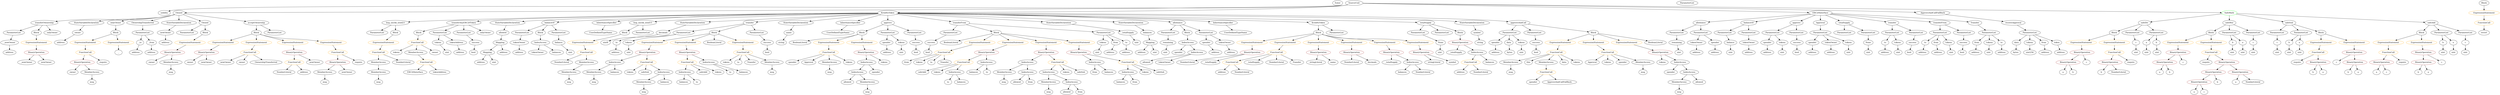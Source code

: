 strict digraph {
	graph [bb="0,0,15273,684"];
	node [label="\N"];
	Enter	[height=0.5,
		pos="8157.6,666",
		width=0.83628];
	VariableDeclaration_decimals	[color=black,
		height=0.5,
		label=decimals,
		pos="4065.6,450",
		width=1.1967];
	ElementaryTypeName_uint8	[color=black,
		height=0.5,
		label=uint8,
		pos="3710.6,378",
		width=0.7947];
	VariableDeclaration_decimals -> ElementaryTypeName_uint8	[pos="e,3732.3,389.98 4033.6,437.56 4027.1,435.49 4020.1,433.51 4013.6,432 3897.7,405.42 3862.9,428.6 3748.6,396 3746.7,395.47 3744.8,\
394.86 3742.9,394.2"];
	Block_Unnamed_3	[color=black,
		height=0.5,
		label=Block,
		pos="12892,450",
		width=0.90558];
	ExpressionStatement_Unnamed_7	[color=orange,
		height=0.5,
		label=ExpressionStatement,
		pos="12697,378",
		width=2.458];
	Block_Unnamed_3 -> ExpressionStatement_Unnamed_7	[pos="e,12739,394.24 12865,439.41 12835,428.81 12787,411.47 12750,398.08"];
	ExpressionStatement_Unnamed_6	[color=orange,
		height=0.5,
		label=ExpressionStatement,
		pos="12892,378",
		width=2.458];
	Block_Unnamed_3 -> ExpressionStatement_Unnamed_6	[pos="e,12892,396.1 12892,431.7 12892,424.41 12892,415.73 12892,407.54"];
	Identifier_msg_9	[color=black,
		height=0.5,
		label=msg,
		pos="6144.6,90",
		width=0.75];
	NumberLiteral_Unnamed_3	[color=black,
		height=0.5,
		label=NumberLiteral,
		pos="8264.6,234",
		width=1.765];
	Parameter_spender_4	[color=black,
		height=0.5,
		label=spender,
		pos="9128.6,378",
		width=1.1135];
	ElementaryTypeName_address_31	[color=black,
		height=0.5,
		label=address,
		pos="9129.6,306",
		width=1.0996];
	Parameter_spender_4 -> ElementaryTypeName_address_31	[pos="e,9129.3,324.1 9128.8,359.7 9128.9,352.41 9129,343.73 9129.1,335.54"];
	FunctionDefinition_bug_unchk_send23	[color=black,
		height=0.5,
		label=bug_unchk_send23,
		pos="2412.6,522",
		width=2.3194];
	ParameterList_Unnamed_46	[color=black,
		height=0.5,
		label=ParameterList,
		pos="2300.6,450",
		width=1.7095];
	FunctionDefinition_bug_unchk_send23 -> ParameterList_Unnamed_46	[pos="e,2325.9,466.83 2386.3,504.59 2371.1,495.06 2351.7,482.95 2335.2,472.65"];
	Block_Unnamed_19	[color=black,
		height=0.5,
		label=Block,
		pos="2412.6,450",
		width=0.90558];
	FunctionDefinition_bug_unchk_send23 -> Block_Unnamed_19	[pos="e,2412.6,468.1 2412.6,503.7 2412.6,496.41 2412.6,487.73 2412.6,479.54"];
	FunctionDefinition_allowance	[color=black,
		height=0.5,
		label=allowance,
		pos="10380,522",
		width=1.3076];
	ParameterList_Unnamed_13	[color=black,
		height=0.5,
		label=ParameterList,
		pos="10233,450",
		width=1.7095];
	FunctionDefinition_allowance -> ParameterList_Unnamed_13	[pos="e,10264,465.84 10351,507.34 10329,496.89 10298,482.35 10274,470.66"];
	ParameterList_Unnamed_12	[color=black,
		height=0.5,
		label=ParameterList,
		pos="10380,450",
		width=1.7095];
	FunctionDefinition_allowance -> ParameterList_Unnamed_12	[pos="e,10380,468.1 10380,503.7 10380,496.41 10380,487.73 10380,479.54"];
	FunctionDefinition_transferAnyERC20Token	[color=black,
		height=0.5,
		label=transferAnyERC20Token,
		pos="2847.6,522",
		width=2.9293];
	Block_Unnamed_18	[color=black,
		height=0.5,
		label=Block,
		pos="2573.6,450",
		width=0.90558];
	FunctionDefinition_transferAnyERC20Token -> Block_Unnamed_18	[pos="e,2602.2,459.01 2789,506.73 2746.4,496.26 2687.3,481.56 2635.6,468 2628.3,466.1 2620.6,464.03 2613.2,462.01"];
	ParameterList_Unnamed_44	[color=black,
		height=0.5,
		label=ParameterList,
		pos="2706.6,450",
		width=1.7095];
	FunctionDefinition_transferAnyERC20Token -> ParameterList_Unnamed_44	[pos="e,2737,466.11 2814.5,504.59 2794.4,494.59 2768.5,481.73 2747.1,471.12"];
	ParameterList_Unnamed_45	[color=black,
		height=0.5,
		label=ParameterList,
		pos="2847.6,450",
		width=1.7095];
	FunctionDefinition_transferAnyERC20Token -> ParameterList_Unnamed_45	[pos="e,2847.6,468.1 2847.6,503.7 2847.6,496.41 2847.6,487.73 2847.6,479.54"];
	ModifierInvocation_onlyOwner_1	[color=black,
		height=0.5,
		label=onlyOwner,
		pos="2978.6,450",
		width=1.4323];
	FunctionDefinition_transferAnyERC20Token -> ModifierInvocation_onlyOwner_1	[pos="e,2951.3,465.57 2878.6,504.41 2897.4,494.36 2921.5,481.47 2941.4,470.88"];
	BinaryOperation_Unnamed_7	[color=brown,
		height=0.5,
		label=BinaryOperation,
		pos="13230,234",
		width=1.9867];
	Identifier_a_4	[color=black,
		height=0.5,
		label=a,
		pos="13217,162",
		width=0.75];
	BinaryOperation_Unnamed_7 -> Identifier_a_4	[pos="e,13220,180.1 13226,215.7 13225,208.32 13223,199.52 13222,191.25"];
	Identifier_b_3	[color=black,
		height=0.5,
		label=b,
		pos="13289,162",
		width=0.75];
	BinaryOperation_Unnamed_7 -> Identifier_b_3	[pos="e,13276,177.89 13244,216.05 13251,207.22 13261,196.28 13269,186.63"];
	BinaryOperation_Unnamed_12	[color=brown,
		height=0.5,
		label=BinaryOperation,
		pos="12861,234",
		width=1.9867];
	Identifier_b_5	[color=black,
		height=0.5,
		label=b,
		pos="12761,162",
		width=0.75];
	BinaryOperation_Unnamed_12 -> Identifier_b_5	[pos="e,12779,175.59 12837,216.59 12822,206.21 12803,192.77 12788,181.94"];
	NumberLiteral_Unnamed_1	[color=black,
		height=0.5,
		label=NumberLiteral,
		pos="12870,162",
		width=1.765];
	BinaryOperation_Unnamed_12 -> NumberLiteral_Unnamed_1	[pos="e,12867,180.1 12863,215.7 12864,208.32 12865,199.52 12866,191.25"];
	ParameterList_Unnamed_41	[color=black,
		height=0.5,
		label=ParameterList,
		pos="9221.6,450",
		width=1.7095];
	ParameterList_Unnamed_41 -> Parameter_spender_4	[pos="e,9148.4,393.95 9200,432.76 9187.3,423.25 9171.2,411.1 9157.5,400.77"];
	Parameter_data_1	[color=black,
		height=0.5,
		label=data,
		pos="9213.6,378",
		width=0.75];
	ParameterList_Unnamed_41 -> Parameter_data_1	[pos="e,9215.5,396.1 9219.6,431.7 9218.7,424.41 9217.8,415.73 9216.8,407.54"];
	Parameter_tokens_7	[color=black,
		height=0.5,
		label=tokens,
		pos="9293.6,378",
		width=0.97489];
	ParameterList_Unnamed_41 -> Parameter_tokens_7	[pos="e,9277.6,394.51 9238.6,432.41 9247.8,423.44 9259.4,412.21 9269.5,402.37"];
	Parameter_c_3	[color=black,
		height=0.5,
		label=c,
		pos="13025,378",
		width=0.75];
	ElementaryTypeName_uint_11	[color=black,
		height=0.5,
		label=uint,
		pos="13025,306",
		width=0.75];
	Parameter_c_3 -> ElementaryTypeName_uint_11	[pos="e,13025,324.1 13025,359.7 13025,352.41 13025,343.73 13025,335.54"];
	Identifier_allowed_1	[color=black,
		height=0.5,
		label=allowed,
		pos="6228.6,90",
		width=1.0858];
	Identifier_msg_14	[color=black,
		height=0.5,
		label=msg,
		pos="2291.6,90",
		width=0.75];
	ParameterList_Unnamed_11	[color=black,
		height=0.5,
		label=ParameterList,
		pos="10526,450",
		width=1.7095];
	Parameter_balance	[color=black,
		height=0.5,
		label=balance,
		pos="10554,378",
		width=1.0719];
	ParameterList_Unnamed_11 -> Parameter_balance	[pos="e,10547,396.1 10532,431.7 10535,424.15 10539,415.12 10542,406.68"];
	ElementaryTypeName_address_32	[color=black,
		height=0.5,
		label=address,
		pos="2809.6,306",
		width=1.0996];
	MemberAccess_Unnamed_18	[color=black,
		height=0.5,
		label=MemberAccess,
		pos="2291.6,162",
		width=1.9174];
	MemberAccess_Unnamed_18 -> Identifier_msg_14	[pos="e,2291.6,108.1 2291.6,143.7 2291.6,136.41 2291.6,127.73 2291.6,119.54"];
	IndexAccess_Unnamed_7	[color=black,
		height=0.5,
		label=IndexAccess,
		pos="5338.6,234",
		width=1.6402];
	IndexAccess_Unnamed_8	[color=black,
		height=0.5,
		label=IndexAccess,
		pos="5280.6,162",
		width=1.6402];
	IndexAccess_Unnamed_7 -> IndexAccess_Unnamed_8	[pos="e,5294.5,179.79 5324.5,216.05 5317.7,207.8 5309.3,197.7 5301.7,188.54"];
	Identifier_spender	[color=black,
		height=0.5,
		label=spender,
		pos="5397.6,162",
		width=1.1135];
	IndexAccess_Unnamed_7 -> Identifier_spender	[pos="e,5383.8,179.31 5352.8,216.05 5360,207.59 5368.7,197.19 5376.6,187.84"];
	Parameter_spender_1	[color=black,
		height=0.5,
		label=spender,
		pos="10781,378",
		width=1.1135];
	ElementaryTypeName_address_4	[color=black,
		height=0.5,
		label=address,
		pos="10781,306",
		width=1.0996];
	Parameter_spender_1 -> ElementaryTypeName_address_4	[pos="e,10781,324.1 10781,359.7 10781,352.41 10781,343.73 10781,335.54"];
	Block_Unnamed_13	[color=black,
		height=0.5,
		label=Block,
		pos="5258.6,450",
		width=0.90558];
	BooleanLiteral_Unnamed_1	[color=black,
		height=0.5,
		label=BooleanLiteral,
		pos="4892.6,378",
		width=1.7788];
	Block_Unnamed_13 -> BooleanLiteral_Unnamed_1	[pos="e,4939.8,390.47 5234,437.92 5228.4,435.69 5222.3,433.56 5216.6,432 5108.2,402.73 5076.9,416.58 4966.6,396 4961.4,395.04 4956.1,393.97 \
4950.7,392.84"];
	ExpressionStatement_Unnamed_27	[color=orange,
		height=0.5,
		label=ExpressionStatement,
		pos="5063.6,378",
		width=2.458];
	Block_Unnamed_13 -> ExpressionStatement_Unnamed_27	[pos="e,5108.6,393.94 5232.9,438.36 5227.5,436.21 5221.9,433.99 5216.6,432 5184.6,420 5148.5,407.46 5119.4,397.58"];
	ExpressionStatement_Unnamed_26	[color=orange,
		height=0.5,
		label=ExpressionStatement,
		pos="5258.6,378",
		width=2.458];
	Block_Unnamed_13 -> ExpressionStatement_Unnamed_26	[pos="e,5258.6,396.1 5258.6,431.7 5258.6,424.41 5258.6,415.73 5258.6,407.54"];
	Identifier_from_4	[color=black,
		height=0.5,
		label=from,
		pos="5532.6,234",
		width=0.7947];
	ParameterList_Unnamed_40	[color=black,
		height=0.5,
		label=ParameterList,
		pos="7137.6,450",
		width=1.7095];
	Parameter_remaining_1	[color=black,
		height=0.5,
		label=remaining,
		pos="7134.6,378",
		width=1.2798];
	ParameterList_Unnamed_40 -> Parameter_remaining_1	[pos="e,7135.3,396.1 7136.8,431.7 7136.5,424.41 7136.1,415.73 7135.8,407.54"];
	Identifier_Approval_1	[color=black,
		height=0.5,
		label=Approval,
		pos="9768.6,234",
		width=1.266];
	ElementaryTypeName_uint_19	[color=black,
		height=0.5,
		label=uint,
		pos="11288,306",
		width=0.75];
	FunctionCall_Unnamed_26	[color=orange,
		height=0.5,
		label=FunctionCall,
		pos="2291.6,306",
		width=1.6125];
	MemberAccess_Unnamed_17	[color=black,
		height=0.5,
		label=MemberAccess,
		pos="2291.6,234",
		width=1.9174];
	FunctionCall_Unnamed_26 -> MemberAccess_Unnamed_17	[pos="e,2291.6,252.1 2291.6,287.7 2291.6,280.41 2291.6,271.73 2291.6,263.54"];
	NumberLiteral_Unnamed_10	[color=black,
		height=0.5,
		label=NumberLiteral,
		pos="2442.6,234",
		width=1.765];
	FunctionCall_Unnamed_26 -> NumberLiteral_Unnamed_10	[pos="e,2410.3,249.97 2322.8,290.5 2345.2,280.12 2375.6,266.04 2400.1,254.66"];
	BinaryOperation_Unnamed_20	[color=brown,
		height=0.5,
		label=BinaryOperation,
		pos="1775.6,306",
		width=1.9867];
	FunctionCall_Unnamed_7	[color=orange,
		height=0.5,
		label=FunctionCall,
		pos="1775.6,234",
		width=1.6125];
	BinaryOperation_Unnamed_20 -> FunctionCall_Unnamed_7	[pos="e,1775.6,252.1 1775.6,287.7 1775.6,280.41 1775.6,271.73 1775.6,263.54"];
	Identifier_newOwner_4	[color=black,
		height=0.5,
		label=newOwner,
		pos="1902.6,234",
		width=1.4046];
	BinaryOperation_Unnamed_20 -> Identifier_newOwner_4	[pos="e,1876,249.63 1804.4,289.12 1822.7,279.02 1846.6,265.86 1866.2,255.04"];
	IndexAccess_Unnamed_13	[color=black,
		height=0.5,
		label=IndexAccess,
		pos="6430.6,162",
		width=1.6402];
	MemberAccess_Unnamed_11	[color=black,
		height=0.5,
		label=MemberAccess,
		pos="6430.6,90",
		width=1.9174];
	IndexAccess_Unnamed_13 -> MemberAccess_Unnamed_11	[pos="e,6430.6,108.1 6430.6,143.7 6430.6,136.41 6430.6,127.73 6430.6,119.54"];
	IndexAccess_Unnamed_14	[color=black,
		height=0.5,
		label=IndexAccess,
		pos="6576.6,90",
		width=1.6402];
	IndexAccess_Unnamed_13 -> IndexAccess_Unnamed_14	[pos="e,6545.7,105.78 6461.2,146.33 6482.8,135.95 6512,121.94 6535.7,110.61"];
	FunctionCall_Unnamed_13	[color=orange,
		height=0.5,
		label=FunctionCall,
		pos="4197.6,234",
		width=1.6125];
	IndexAccess_Unnamed_6	[color=black,
		height=0.5,
		label=IndexAccess,
		pos="4195.6,162",
		width=1.6402];
	FunctionCall_Unnamed_13 -> IndexAccess_Unnamed_6	[pos="e,4196,180.1 4197.1,215.7 4196.9,208.41 4196.6,199.73 4196.4,191.54"];
	Identifier_safeAdd	[color=black,
		height=0.5,
		label=safeAdd,
		pos="4314.6,162",
		width=1.1689];
	FunctionCall_Unnamed_13 -> Identifier_safeAdd	[pos="e,4290.7,177.3 4223.5,217.46 4240.4,207.34 4262.7,194.02 4281,183.09"];
	Identifier_tokens_1	[color=black,
		height=0.5,
		label=tokens,
		pos="4409.6,162",
		width=0.97489];
	FunctionCall_Unnamed_13 -> Identifier_tokens_1	[pos="e,4382.7,173.7 4238.5,220.86 4272.7,210.56 4322.6,195.07 4365.6,180 4367.6,179.27 4369.8,178.5 4371.9,177.72"];
	Parameter_success_7	[color=black,
		height=0.5,
		label=success,
		pos="2916.6,378",
		width=1.1135];
	ElementaryTypeName_bool_7	[color=black,
		height=0.5,
		label=bool,
		pos="2894.6,306",
		width=0.76697];
	Parameter_success_7 -> ElementaryTypeName_bool_7	[pos="e,2899.9,324.1 2911.1,359.7 2908.8,352.24 2906,343.32 2903.3,334.97"];
	FunctionDefinition_transferOwnership	[color=black,
		height=0.5,
		label=transferOwnership,
		pos="254.55,522",
		width=2.1947];
	ParameterList_Unnamed_25	[color=black,
		height=0.5,
		label=ParameterList,
		pos="80.555,450",
		width=1.7095];
	FunctionDefinition_transferOwnership -> ParameterList_Unnamed_25	[pos="e,115.86,465.21 216.8,505.81 190.21,495.11 154.47,480.74 126.27,469.39"];
	Block_Unnamed_6	[color=black,
		height=0.5,
		label=Block,
		pos="217.55,450",
		width=0.90558];
	FunctionDefinition_transferOwnership -> Block_Unnamed_6	[pos="e,226.34,467.62 245.41,503.7 241.27,495.87 236.28,486.44 231.68,477.73"];
	ModifierInvocation_onlyOwner	[color=black,
		height=0.5,
		label=onlyOwner,
		pos="319.55,450",
		width=1.4323];
	FunctionDefinition_transferOwnership -> ModifierInvocation_onlyOwner	[pos="e,304.41,467.31 270.29,504.05 278.23,495.5 288.01,484.97 296.75,475.56"];
	Parameter_to	[color=black,
		height=0.5,
		label=to,
		pos="11448,378",
		width=0.75];
	ElementaryTypeName_address_3	[color=black,
		height=0.5,
		label=address,
		pos="11448,306",
		width=1.0996];
	Parameter_to -> ElementaryTypeName_address_3	[pos="e,11448,324.1 11448,359.7 11448,352.41 11448,343.73 11448,335.54"];
	PragmaDirective_solidity	[color=black,
		height=0.5,
		label=solidity,
		pos="973.55,594",
		width=1.0442];
	Parameter_b_2	[color=black,
		height=0.5,
		label=b,
		pos="13630,378",
		width=0.75];
	ElementaryTypeName_uint_7	[color=black,
		height=0.5,
		label=uint,
		pos="13630,306",
		width=0.75];
	Parameter_b_2 -> ElementaryTypeName_uint_7	[pos="e,13630,324.1 13630,359.7 13630,352.41 13630,343.73 13630,335.54"];
	StateVariableDeclaration_Unnamed_7	[color=black,
		height=0.5,
		label=StateVariableDeclaration,
		pos="3118.6,522",
		width=2.8184];
	VariableDeclaration_allowed	[color=black,
		height=0.5,
		label=allowed,
		pos="3087.6,450",
		width=1.0858];
	StateVariableDeclaration_Unnamed_7 -> VariableDeclaration_allowed	[pos="e,3095.1,468.1 3110.9,503.7 3107.5,496.07 3103.5,486.92 3099.7,478.4"];
	ExpressionStatement_Unnamed_4	[color=orange,
		height=0.5,
		label=ExpressionStatement,
		pos="13302,378",
		width=2.458];
	BinaryOperation_Unnamed_6	[color=brown,
		height=0.5,
		label=BinaryOperation,
		pos="13302,306",
		width=1.9867];
	ExpressionStatement_Unnamed_4 -> BinaryOperation_Unnamed_6	[pos="e,13302,324.1 13302,359.7 13302,352.41 13302,343.73 13302,335.54"];
	ElementaryTypeName_address_25	[color=black,
		height=0.5,
		label=address,
		pos="3779.6,306",
		width=1.0996];
	ElementaryTypeName_address_26	[color=black,
		height=0.5,
		label=address,
		pos="5409.6,306",
		width=1.0996];
	BinaryOperation_Unnamed_14	[color=brown,
		height=0.5,
		label=BinaryOperation,
		pos="12614,234",
		width=1.9867];
	Identifier_a_7	[color=black,
		height=0.5,
		label=a,
		pos="12601,162",
		width=0.75];
	BinaryOperation_Unnamed_14 -> Identifier_a_7	[pos="e,12604,180.1 12610,215.7 12609,208.32 12607,199.52 12606,191.25"];
	Identifier_b_6	[color=black,
		height=0.5,
		label=b,
		pos="12673,162",
		width=0.75];
	BinaryOperation_Unnamed_14 -> Identifier_b_6	[pos="e,12660,177.89 12628,216.05 12635,207.22 12645,196.28 12653,186.63"];
	FunctionDefinition_balanceOf_1	[color=black,
		height=0.5,
		label=balanceOf,
		pos="3374.6,522",
		width=1.3491];
	ParameterList_Unnamed_31	[color=black,
		height=0.5,
		label=ParameterList,
		pos="3206.6,450",
		width=1.7095];
	FunctionDefinition_balanceOf_1 -> ParameterList_Unnamed_31	[pos="e,3240.8,465.26 3343.3,508 3317.4,497.19 3280.2,481.67 3251.1,469.55"];
	Block_Unnamed_11	[color=black,
		height=0.5,
		label=Block,
		pos="3318.6,450",
		width=0.90558];
	FunctionDefinition_balanceOf_1 -> Block_Unnamed_11	[pos="e,3331.3,466.99 3361.3,504.41 3354.5,495.92 3346.1,485.41 3338.5,475.96"];
	ParameterList_Unnamed_32	[color=black,
		height=0.5,
		label=ParameterList,
		pos="3430.6,450",
		width=1.7095];
	FunctionDefinition_balanceOf_1 -> ParameterList_Unnamed_32	[pos="e,3417,467.96 3387.8,504.41 3394.4,496.16 3402.5,486.01 3409.9,476.78"];
	FunctionDefinition_balanceOf	[color=black,
		height=0.5,
		label=balanceOf,
		pos="10667,522",
		width=1.3491];
	FunctionDefinition_balanceOf -> ParameterList_Unnamed_11	[pos="e,10556,465.94 10638,507 10618,496.69 10589,482.52 10566,471.02"];
	ParameterList_Unnamed_10	[color=black,
		height=0.5,
		label=ParameterList,
		pos="10667,450",
		width=1.7095];
	FunctionDefinition_balanceOf -> ParameterList_Unnamed_10	[pos="e,10667,468.1 10667,503.7 10667,496.41 10667,487.73 10667,479.54"];
	Identifier_allowed	[color=black,
		height=0.5,
		label=allowed,
		pos="5217.6,90",
		width=1.0858];
	Parameter_to_1	[color=black,
		height=0.5,
		label=to,
		pos="11706,378",
		width=0.75];
	ElementaryTypeName_address_6	[color=black,
		height=0.5,
		label=address,
		pos="11695,306",
		width=1.0996];
	Parameter_to_1 -> ElementaryTypeName_address_6	[pos="e,11697,324.1 11703,359.7 11702,352.32 11700,343.52 11699,335.25"];
	StateVariableDeclaration_Unnamed	[color=black,
		height=0.5,
		label=StateVariableDeclaration,
		pos="495.55,522",
		width=2.8184];
	VariableDeclaration_owner	[color=black,
		height=0.5,
		label=owner,
		pos="466.55,450",
		width=0.93331];
	StateVariableDeclaration_Unnamed -> VariableDeclaration_owner	[pos="e,473.44,467.62 488.39,503.7 485.18,495.95 481.32,486.64 477.75,478.02"];
	BooleanLiteral_Unnamed_2	[color=black,
		height=0.5,
		label=BooleanLiteral,
		pos="5811.6,378",
		width=1.7788];
	InheritanceSpecifier_Unnamed_1	[color=black,
		height=0.5,
		label=InheritanceSpecifier,
		pos="3719.6,522",
		width=2.3333];
	UserDefinedTypeName_Unnamed_1	[color=black,
		height=0.5,
		label=UserDefinedTypeName,
		pos="3681.6,450",
		width=2.7214];
	InheritanceSpecifier_Unnamed_1 -> UserDefinedTypeName_Unnamed_1	[pos="e,3690.8,468.1 3710.2,503.7 3706,495.98 3700.9,486.71 3696.3,478.11"];
	FunctionDefinition_bug_unchk_send15	[color=black,
		height=0.5,
		label=bug_unchk_send15,
		pos="3942.6,522",
		width=2.3194];
	Block_Unnamed_9	[color=black,
		height=0.5,
		label=Block,
		pos="3830.6,450",
		width=0.90558];
	FunctionDefinition_bug_unchk_send15 -> Block_Unnamed_9	[pos="e,3851.4,464.04 3916.3,504.59 3899.8,494.25 3878.3,480.87 3861.1,470.06"];
	ParameterList_Unnamed_28	[color=black,
		height=0.5,
		label=ParameterList,
		pos="3942.6,450",
		width=1.7095];
	FunctionDefinition_bug_unchk_send15 -> ParameterList_Unnamed_28	[pos="e,3942.6,468.1 3942.6,503.7 3942.6,496.41 3942.6,487.73 3942.6,479.54"];
	FunctionCall_Unnamed_11	[color=orange,
		height=0.5,
		label=FunctionCall,
		pos="8998.6,234",
		width=1.6125];
	ElementaryTypeName_address_23	[color=black,
		height=0.5,
		label=address,
		pos="8937.6,162",
		width=1.0996];
	FunctionCall_Unnamed_11 -> ElementaryTypeName_address_23	[pos="e,8951.5,178.99 8984.1,216.41 8976.5,207.74 8967.2,196.97 8958.8,187.38"];
	NumberLiteral_Unnamed_9	[color=black,
		height=0.5,
		label=NumberLiteral,
		pos="9058.6,162",
		width=1.765];
	FunctionCall_Unnamed_11 -> NumberLiteral_Unnamed_9	[pos="e,9044,179.96 9012.8,216.41 9019.9,208.08 9028.7,197.8 9036.7,188.49"];
	ElementaryTypeName_address	[color=black,
		height=0.5,
		label=address,
		pos="10667,306",
		width=1.0996];
	ExpressionStatement_Unnamed_14	[color=orange,
		height=0.5,
		label=ExpressionStatement,
		pos="1348.6,378",
		width=2.458];
	BinaryOperation_Unnamed_19	[color=brown,
		height=0.5,
		label=BinaryOperation,
		pos="1237.6,306",
		width=1.9867];
	ExpressionStatement_Unnamed_14 -> BinaryOperation_Unnamed_19	[pos="e,1263.3,323.23 1322.2,360.41 1307.5,351.1 1288.9,339.37 1272.9,329.27"];
	NumberLiteral_Unnamed_4	[color=black,
		height=0.5,
		label=NumberLiteral,
		pos="7264.6,234",
		width=1.765];
	Parameter_tokens_8	[color=black,
		height=0.5,
		label=tokens,
		pos="2679.6,378",
		width=0.97489];
	ElementaryTypeName_uint_30	[color=black,
		height=0.5,
		label=uint,
		pos="2724.6,306",
		width=0.75];
	Parameter_tokens_8 -> ElementaryTypeName_uint_30	[pos="e,2714.3,322.99 2690.2,360.41 2695.6,352.1 2702.2,341.85 2708.1,332.56"];
	ElementaryTypeName_address_19	[color=black,
		height=0.5,
		label=address,
		pos="6961.6,306",
		width=1.0996];
	ParameterList_Unnamed_24	[color=black,
		height=0.5,
		label=ParameterList,
		pos="1137.6,450",
		width=1.7095];
	BinaryOperation_Unnamed_26	[color=brown,
		height=0.5,
		label=BinaryOperation,
		pos="8894.6,378",
		width=1.9867];
	Identifier__totalSupply_3	[color=black,
		height=0.5,
		label=_totalSupply,
		pos="8877.6,306",
		width=1.6125];
	BinaryOperation_Unnamed_26 -> Identifier__totalSupply_3	[pos="e,8881.7,324.1 8890.4,359.7 8888.6,352.32 8886.4,343.52 8884.4,335.25"];
	IndexAccess_Unnamed_1	[color=black,
		height=0.5,
		label=IndexAccess,
		pos="9012.6,306",
		width=1.6402];
	BinaryOperation_Unnamed_26 -> IndexAccess_Unnamed_1	[pos="e,8986.4,322.5 8921.6,360.94 8938,351.2 8959.2,338.66 8977,328.12"];
	Identifier_to_4	[color=black,
		height=0.5,
		label=to,
		pos="5782.6,90",
		width=0.75];
	Block_Unnamed_2	[color=black,
		height=0.5,
		label=Block,
		pos="13497,450",
		width=0.90558];
	Block_Unnamed_2 -> ExpressionStatement_Unnamed_4	[pos="e,13344,394.24 13470,439.41 13440,428.81 13392,411.47 13355,398.08"];
	ExpressionStatement_Unnamed_5	[color=orange,
		height=0.5,
		label=ExpressionStatement,
		pos="13497,378",
		width=2.458];
	Block_Unnamed_2 -> ExpressionStatement_Unnamed_5	[pos="e,13497,396.1 13497,431.7 13497,424.41 13497,415.73 13497,407.54"];
	Parameter_success_3	[color=black,
		height=0.5,
		label=success,
		pos="4690.6,378",
		width=1.1135];
	ElementaryTypeName_bool_3	[color=black,
		height=0.5,
		label=bool,
		pos="4690.6,306",
		width=0.76697];
	Parameter_success_3 -> ElementaryTypeName_bool_3	[pos="e,4690.6,324.1 4690.6,359.7 4690.6,352.41 4690.6,343.73 4690.6,335.54"];
	Identifier_b_2	[color=black,
		height=0.5,
		label=b,
		pos="14358,162",
		width=0.75];
	ElementaryTypeName_uint_14	[color=black,
		height=0.5,
		label=uint,
		pos="10240,306",
		width=0.75];
	Identifier_msg_5	[color=black,
		height=0.5,
		label=msg,
		pos="3937.6,18",
		width=0.75];
	ElementaryTypeName_uint_29	[color=black,
		height=0.5,
		label=uint,
		pos="9293.6,306",
		width=0.75];
	Identifier_balances_6	[color=black,
		height=0.5,
		label=balances,
		pos="4186.6,90",
		width=1.1828];
	StateVariableDeclaration_Unnamed_4	[color=black,
		height=0.5,
		label=StateVariableDeclaration,
		pos="4231.6,522",
		width=2.8184];
	StateVariableDeclaration_Unnamed_4 -> VariableDeclaration_decimals	[pos="e,4095.2,463.5 4193.5,504.94 4167.2,493.87 4132.4,479.19 4105.7,467.93"];
	FunctionDefinition_approve	[color=black,
		height=0.5,
		label=approve,
		pos="10949,522",
		width=1.1412];
	ParameterList_Unnamed_16	[color=black,
		height=0.5,
		label=ParameterList,
		pos="10808,450",
		width=1.7095];
	FunctionDefinition_approve -> ParameterList_Unnamed_16	[pos="e,10838,466.05 10922,507.83 10901,497.48 10872,482.89 10848,471.09"];
	ParameterList_Unnamed_17	[color=black,
		height=0.5,
		label=ParameterList,
		pos="10949,450",
		width=1.7095];
	FunctionDefinition_approve -> ParameterList_Unnamed_17	[pos="e,10949,468.1 10949,503.7 10949,496.41 10949,487.73 10949,479.54"];
	Identifier_owner_1	[color=black,
		height=0.5,
		label=owner,
		pos="435.55,162",
		width=0.93331];
	ElementaryTypeName_uint_13	[color=black,
		height=0.5,
		label=uint,
		pos="10554,306",
		width=0.75];
	Parameter_balance -> ElementaryTypeName_uint_13	[pos="e,10554,324.1 10554,359.7 10554,352.41 10554,343.73 10554,335.54"];
	ModifierDefinition_onlyOwner	[color=black,
		height=0.5,
		label=onlyOwner,
		pos="688.55,522",
		width=1.4323];
	Block_Unnamed_5	[color=black,
		height=0.5,
		label=Block,
		pos="688.55,450",
		width=0.90558];
	ModifierDefinition_onlyOwner -> Block_Unnamed_5	[pos="e,688.55,468.1 688.55,503.7 688.55,496.41 688.55,487.73 688.55,479.54"];
	ElementaryTypeName_bytes_1	[color=black,
		height=0.5,
		label=bytes,
		pos="9217.6,306",
		width=0.85014];
	ExpressionStatement_Unnamed_1	[color=orange,
		height=0.5,
		label=ExpressionStatement,
		pos="14604,378",
		width=2.458];
	FunctionCall_Unnamed	[color=orange,
		height=0.5,
		label=FunctionCall,
		pos="14604,306",
		width=1.6125];
	ExpressionStatement_Unnamed_1 -> FunctionCall_Unnamed	[pos="e,14604,324.1 14604,359.7 14604,352.41 14604,343.73 14604,335.54"];
	ElementaryTypeName_address_1	[color=black,
		height=0.5,
		label=address,
		pos="10343,306",
		width=1.0996];
	Parameter_remaining	[color=black,
		height=0.5,
		label=remaining,
		pos="10223,378",
		width=1.2798];
	ParameterList_Unnamed_13 -> Parameter_remaining	[pos="e,10225,396.1 10230,431.7 10229,424.32 10228,415.52 10227,407.25"];
	Parameter_tokens	[color=black,
		height=0.5,
		label=tokens,
		pos="11528,378",
		width=0.97489];
	ElementaryTypeName_uint_15	[color=black,
		height=0.5,
		label=uint,
		pos="11533,306",
		width=0.75];
	Parameter_tokens -> ElementaryTypeName_uint_15	[pos="e,11531,324.1 11529,359.7 11529,352.41 11530,343.73 11531,335.54"];
	VariableDeclaration_spender	[color=black,
		height=0.5,
		label=spender,
		pos="11065,378",
		width=1.1135];
	ElementaryTypeName_address_10	[color=black,
		height=0.5,
		label=address,
		pos="11065,306",
		width=1.0996];
	VariableDeclaration_spender -> ElementaryTypeName_address_10	[pos="e,11065,324.1 11065,359.7 11065,352.41 11065,343.73 11065,335.54"];
	BinaryOperation_Unnamed_2	[color=brown,
		height=0.5,
		label=BinaryOperation,
		pos="14555,234",
		width=1.9867];
	Identifier_a_1	[color=black,
		height=0.5,
		label=a,
		pos="14529,162",
		width=0.75];
	BinaryOperation_Unnamed_2 -> Identifier_a_1	[pos="e,14535,179.62 14548,215.7 14545,208.04 14542,198.85 14539,190.3"];
	Identifier_c_1	[color=black,
		height=0.5,
		label=c,
		pos="14601,162",
		width=0.75];
	BinaryOperation_Unnamed_2 -> Identifier_c_1	[pos="e,14590,178.83 14566,216.05 14571,207.73 14578,197.54 14584,188.32"];
	ElementaryTypeName_uint_3	[color=black,
		height=0.5,
		label=uint,
		pos="14042,306",
		width=0.75];
	EventDefinition_OwnershipTransferred	[color=black,
		height=0.5,
		label=OwnershipTransferred,
		pos="852.55,522",
		width=2.6243];
	ParameterList_Unnamed_23	[color=black,
		height=0.5,
		label=ParameterList,
		pos="852.55,450",
		width=1.7095];
	EventDefinition_OwnershipTransferred -> ParameterList_Unnamed_23	[pos="e,852.55,468.1 852.55,503.7 852.55,496.41 852.55,487.73 852.55,479.54"];
	ParameterList_Unnamed_3	[color=black,
		height=0.5,
		label=ParameterList,
		pos="13901,450",
		width=1.7095];
	Parameter_c_1	[color=black,
		height=0.5,
		label=c,
		pos="13898,378",
		width=0.75];
	ParameterList_Unnamed_3 -> Parameter_c_1	[pos="e,13898,396.1 13900,431.7 13900,424.41 13899,415.73 13899,407.54"];
	Identifier_tokens	[color=black,
		height=0.5,
		label=tokens,
		pos="3847.6,162",
		width=0.97489];
	BinaryOperation_Unnamed	[color=brown,
		height=0.5,
		label=BinaryOperation,
		pos="14807,306",
		width=1.9867];
	BinaryOperation_Unnamed_1	[color=brown,
		height=0.5,
		label=BinaryOperation,
		pos="14807,234",
		width=1.9867];
	BinaryOperation_Unnamed -> BinaryOperation_Unnamed_1	[pos="e,14807,252.1 14807,287.7 14807,280.41 14807,271.73 14807,263.54"];
	Identifier_c	[color=black,
		height=0.5,
		label=c,
		pos="14924,234",
		width=0.75];
	BinaryOperation_Unnamed -> Identifier_c	[pos="e,14904,246.84 14833,288.94 14851,278.11 14875,263.82 14894,252.67"];
	Block_Unnamed_7	[color=black,
		height=0.5,
		label=Block,
		pos="1543.6,450",
		width=0.90558];
	Block_Unnamed_7 -> ExpressionStatement_Unnamed_14	[pos="e,1391,394.24 1516.8,439.41 1487.3,428.81 1439,411.47 1401.7,398.08"];
	ExpressionStatement_Unnamed_13	[color=orange,
		height=0.5,
		label=ExpressionStatement,
		pos="1543.6,378",
		width=2.458];
	Block_Unnamed_7 -> ExpressionStatement_Unnamed_13	[pos="e,1543.6,396.1 1543.6,431.7 1543.6,424.41 1543.6,415.73 1543.6,407.54"];
	ExpressionStatement_Unnamed_15	[color=orange,
		height=0.5,
		label=ExpressionStatement,
		pos="1757.6,378",
		width=2.458];
	Block_Unnamed_7 -> ExpressionStatement_Unnamed_15	[pos="e,1706.8,393.16 1568.6,438.19 1573.8,436.04 1579.3,433.88 1584.6,432 1621.1,418.87 1662.6,406.07 1695.9,396.34"];
	ExpressionStatement_Unnamed_12	[color=orange,
		height=0.5,
		label=ExpressionStatement,
		pos="1988.6,378",
		width=2.458];
	Block_Unnamed_7 -> ExpressionStatement_Unnamed_12	[pos="e,1915.3,388.36 1567.9,437.68 1573.3,435.52 1579,433.48 1584.6,432 1592.2,429.95 1787.8,404.71 1904,389.81"];
	Identifier_msg_12	[color=black,
		height=0.5,
		label=msg,
		pos="10088,162",
		width=0.75];
	Identifier_msg_2	[color=black,
		height=0.5,
		label=msg,
		pos="1960.6,90",
		width=0.75];
	FunctionDefinition_transfer_1	[color=black,
		height=0.5,
		label=transfer,
		pos="4546.6,522",
		width=1.0719];
	ParameterList_Unnamed_33	[color=black,
		height=0.5,
		label=ParameterList,
		pos="4188.6,450",
		width=1.7095];
	FunctionDefinition_transfer_1 -> ParameterList_Unnamed_33	[pos="e,4238.7,460.8 4511.2,514.1 4450.4,502.2 4325.2,477.71 4249.9,462.99"];
	Block_Unnamed_12	[color=black,
		height=0.5,
		label=Block,
		pos="4372.6,450",
		width=0.90558];
	FunctionDefinition_transfer_1 -> Block_Unnamed_12	[pos="e,4398.3,461.37 4518.2,509.6 4488.4,497.59 4441.3,478.64 4408.8,465.56"];
	ParameterList_Unnamed_34	[color=black,
		height=0.5,
		label=ParameterList,
		pos="4661.6,450",
		width=1.7095];
	FunctionDefinition_transfer_1 -> ParameterList_Unnamed_34	[pos="e,4635.7,466.76 4569.3,507.17 4585.4,497.35 4607.4,483.98 4625.8,472.74"];
	ElementaryTypeName_bytes	[color=black,
		height=0.5,
		label=bytes,
		pos="12295,306",
		width=0.85014];
	FunctionCall_Unnamed_6	[color=orange,
		height=0.5,
		label=FunctionCall,
		pos="1500.6,306",
		width=1.6125];
	ExpressionStatement_Unnamed_13 -> FunctionCall_Unnamed_6	[pos="e,1511.1,324.1 1532.9,359.7 1528.1,351.9 1522.4,342.51 1517,333.83"];
	Parameter__newOwner	[color=black,
		height=0.5,
		label=_newOwner,
		pos="55.555,378",
		width=1.5432];
	ParameterList_Unnamed_25 -> Parameter__newOwner	[pos="e,61.664,396.1 74.375,431.7 71.681,424.15 68.455,415.12 65.441,406.68"];
	IndexAccess_Unnamed_3	[color=black,
		height=0.5,
		label=IndexAccess,
		pos="3751.6,234",
		width=1.6402];
	MemberAccess_Unnamed_5	[color=black,
		height=0.5,
		label=MemberAccess,
		pos="3621.6,162",
		width=1.9174];
	IndexAccess_Unnamed_3 -> MemberAccess_Unnamed_5	[pos="e,3650.6,178.64 3723.3,217.81 3705,207.95 3680.9,194.96 3660.7,184.1"];
	Identifier_balances_3	[color=black,
		height=0.5,
		label=balances,
		pos="3751.6,162",
		width=1.1828];
	IndexAccess_Unnamed_3 -> Identifier_balances_3	[pos="e,3751.6,180.1 3751.6,215.7 3751.6,208.41 3751.6,199.73 3751.6,191.54"];
	MemberAccess_Unnamed_4	[color=black,
		height=0.5,
		label=MemberAccess,
		pos="3465.6,162",
		width=1.9174];
	Identifier_msg_3	[color=black,
		height=0.5,
		label=msg,
		pos="3465.6,90",
		width=0.75];
	MemberAccess_Unnamed_4 -> Identifier_msg_3	[pos="e,3465.6,108.1 3465.6,143.7 3465.6,136.41 3465.6,127.73 3465.6,119.54"];
	Parameter_tokenAddress	[color=black,
		height=0.5,
		label=tokenAddress,
		pos="2795.6,378",
		width=1.7372];
	Parameter_tokenAddress -> ElementaryTypeName_address_32	[pos="e,2806.1,324.1 2799,359.7 2800.5,352.32 2802.2,343.52 2803.9,335.25"];
	Parameter_data	[color=black,
		height=0.5,
		label=data,
		pos="12298,378",
		width=0.75];
	Parameter_data -> ElementaryTypeName_bytes	[pos="e,12295,324.1 12297,359.7 12297,352.41 12296,343.73 12296,335.54"];
	IndexAccess_Unnamed_10	[color=black,
		height=0.5,
		label=IndexAccess,
		pos="6932.6,162",
		width=1.6402];
	Identifier_balances_8	[color=black,
		height=0.5,
		label=balances,
		pos="6887.6,90",
		width=1.1828];
	IndexAccess_Unnamed_10 -> Identifier_balances_8	[pos="e,6898.3,107.79 6921.7,144.05 6916.5,136.06 6910.3,126.33 6904.5,117.4"];
	Identifier_from_1	[color=black,
		height=0.5,
		label=from,
		pos="6976.6,90",
		width=0.7947];
	IndexAccess_Unnamed_10 -> Identifier_from_1	[pos="e,6966.3,107.31 6943.2,144.05 6948.3,135.94 6954.5,126.04 6960.2,117.01"];
	FunctionCall_Unnamed_19	[color=orange,
		height=0.5,
		label=FunctionCall,
		pos="5776.6,306",
		width=1.6125];
	FunctionCall_Unnamed_19 -> Identifier_from_4	[pos="e,5554.8,245.71 5732.9,293.87 5673.6,278.73 5574.5,253.36 5570.6,252 5568.8,251.38 5567,250.7 5565.1,250"];
	Identifier_tokens_8	[color=black,
		height=0.5,
		label=tokens,
		pos="5614.6,234",
		width=0.97489];
	FunctionCall_Unnamed_19 -> Identifier_tokens_8	[pos="e,5640.9,246.37 5743.8,290.83 5717,279.27 5679.2,262.92 5651.4,250.91"];
	Identifier_to_5	[color=black,
		height=0.5,
		label=to,
		pos="5694.6,234",
		width=0.75];
	FunctionCall_Unnamed_19 -> Identifier_to_5	[pos="e,5710.7,248.79 5757.5,288.76 5746.1,279.01 5731.5,266.51 5719.2,256.01"];
	Identifier_Transfer_2	[color=black,
		height=0.5,
		label=Transfer,
		pos="5781.6,234",
		width=1.1689];
	FunctionCall_Unnamed_19 -> Identifier_Transfer_2	[pos="e,5780.3,252.1 5777.8,287.7 5778.3,280.41 5778.9,271.73 5779.5,263.54"];
	Parameter_to_2	[color=black,
		height=0.5,
		label=to,
		pos="3784.6,378",
		width=0.75];
	ParameterList_Unnamed_33 -> Parameter_to_2	[pos="e,3805.1,390.06 4143.6,437.43 4135,435.44 4126,433.52 4117.6,432 3986.7,408.48 3948.3,432.86 3820.6,396 3818.9,395.53 3817.3,395 \
3815.7,394.42"];
	Parameter_tokens_4	[color=black,
		height=0.5,
		label=tokens,
		pos="3864.6,378",
		width=0.97489];
	ParameterList_Unnamed_33 -> Parameter_tokens_4	[pos="e,3891.4,390.09 4142.8,437.6 4134.4,435.64 4125.7,433.69 4117.6,432 4025.7,413.07 4000.1,420.69 3909.6,396 3907.1,395.34 3904.7,\
394.6 3902.2,393.81"];
	BinaryOperation_Unnamed_13	[color=brown,
		height=0.5,
		label=BinaryOperation,
		pos="12702,306",
		width=1.9867];
	ExpressionStatement_Unnamed_7 -> BinaryOperation_Unnamed_13	[pos="e,12700,324.1 12698,359.7 12698,352.41 12699,343.73 12700,335.54"];
	Identifier_tokens_5	[color=black,
		height=0.5,
		label=tokens,
		pos="7044.6,162",
		width=0.97489];
	BinaryOperation_Unnamed_16	[color=brown,
		height=0.5,
		label=BinaryOperation,
		pos="495.55,234",
		width=1.9867];
	BinaryOperation_Unnamed_16 -> Identifier_owner_1	[pos="e,449.12,178.83 481.03,216.05 473.67,207.47 464.6,196.89 456.5,187.44"];
	MemberAccess_Unnamed_1	[color=black,
		height=0.5,
		label=MemberAccess,
		pos="556.55,162",
		width=1.9174];
	BinaryOperation_Unnamed_16 -> MemberAccess_Unnamed_1	[pos="e,541.92,179.79 510.32,216.05 517.59,207.71 526.5,197.49 534.55,188.25"];
	ExpressionStatement_Unnamed_9	[color=orange,
		height=0.5,
		label=ExpressionStatement,
		pos="509.55,378",
		width=2.458];
	Block_Unnamed_5 -> ExpressionStatement_Unnamed_9	[pos="e,549.17,394.49 662.53,438.82 635.67,428.32 593.09,411.67 559.67,398.6"];
	ExpressionStatement_Unnamed_10	[color=orange,
		height=0.5,
		label=ExpressionStatement,
		pos="704.55,378",
		width=2.458];
	Block_Unnamed_5 -> ExpressionStatement_Unnamed_10	[pos="e,700.65,396.1 692.51,431.7 694.2,424.32 696.21,415.52 698.1,407.25"];
	BinaryOperation_Unnamed_30	[color=brown,
		height=0.5,
		label=BinaryOperation,
		pos="6565.6,306",
		width=1.9867];
	IndexAccess_Unnamed_9	[color=black,
		height=0.5,
		label=IndexAccess,
		pos="6723.6,234",
		width=1.6402];
	BinaryOperation_Unnamed_30 -> IndexAccess_Unnamed_9	[pos="e,6691,249.44 6599.8,289.81 6623.5,279.33 6655.2,265.3 6680.5,254.07"];
	FunctionCall_Unnamed_16	[color=orange,
		height=0.5,
		label=FunctionCall,
		pos="6898.6,234",
		width=1.6125];
	BinaryOperation_Unnamed_30 -> FunctionCall_Unnamed_16	[pos="e,6851.4,244.92 6619.1,293.75 6679.5,281.04 6777.7,260.4 6840.2,247.28"];
	MemberAccess_Unnamed_15	[color=black,
		height=0.5,
		label=MemberAccess,
		pos="9247.6,234",
		width=1.9174];
	Identifier_msg_13	[color=black,
		height=0.5,
		label=msg,
		pos="9247.6,162",
		width=0.75];
	MemberAccess_Unnamed_15 -> Identifier_msg_13	[pos="e,9247.6,180.1 9247.6,215.7 9247.6,208.41 9247.6,199.73 9247.6,191.54"];
	ParameterList_Unnamed_38	[color=black,
		height=0.5,
		label=ParameterList,
		pos="5810.6,450",
		width=1.7095];
	Parameter_success_5	[color=black,
		height=0.5,
		label=success,
		pos="5689.6,378",
		width=1.1135];
	ParameterList_Unnamed_38 -> Parameter_success_5	[pos="e,5713.5,392.83 5783.7,433.46 5765.9,423.15 5742.3,409.54 5723.3,398.5"];
	FunctionDefinition_safeDiv	[color=black,
		height=0.5,
		label=safeDiv,
		pos="13096,522",
		width=1.0719];
	FunctionDefinition_safeDiv -> Block_Unnamed_3	[pos="e,12919,460.32 13065,510.52 13029,498.1 12969,477.4 12929,463.98"];
	ParameterList_Unnamed_7	[color=black,
		height=0.5,
		label=ParameterList,
		pos="13025,450",
		width=1.7095];
	FunctionDefinition_safeDiv -> ParameterList_Unnamed_7	[pos="e,13042,467.71 13080,505.46 13071,496.72 13060,485.59 13050,475.68"];
	ParameterList_Unnamed_6	[color=black,
		height=0.5,
		label=ParameterList,
		pos="13166,450",
		width=1.7095];
	FunctionDefinition_safeDiv -> ParameterList_Unnamed_6	[pos="e,13149,467.8 13111,505.12 13120,496.42 13131,485.45 13141,475.66"];
	Identifier_msg_10	[color=black,
		height=0.5,
		label=msg,
		pos="6430.6,18",
		width=0.75];
	ParameterList_Unnamed_14	[color=black,
		height=0.5,
		label=ParameterList,
		pos="11513,450",
		width=1.7095];
	ParameterList_Unnamed_14 -> Parameter_to	[pos="e,11461,393.57 11497,432.41 11489,423.28 11478,411.81 11469,401.85"];
	ParameterList_Unnamed_14 -> Parameter_tokens	[pos="e,11524,396.1 11516,431.7 11518,424.32 11520,415.52 11522,407.25"];
	Identifier_tokens_12	[color=black,
		height=0.5,
		label=tokens,
		pos="2402.6,306",
		width=0.97489];
	VariableDeclaration__to	[color=black,
		height=0.5,
		label=_to,
		pos="837.55,378",
		width=0.75];
	ElementaryTypeName_address_16	[color=black,
		height=0.5,
		label=address,
		pos="819.55,306",
		width=1.0996];
	VariableDeclaration__to -> ElementaryTypeName_address_16	[pos="e,824,324.28 833.2,360.05 831.28,352.6 828.98,343.64 826.81,335.22"];
	ElementaryTypeName_address_27	[color=black,
		height=0.5,
		label=address,
		pos="6767.6,306",
		width=1.0996];
	Identifier_safeAdd_1	[color=black,
		height=0.5,
		label=safeAdd,
		pos="5619.6,162",
		width=1.1689];
	Parameter_tokens_1	[color=black,
		height=0.5,
		label=tokens,
		pos="10874,378",
		width=0.97489];
	ElementaryTypeName_uint_16	[color=black,
		height=0.5,
		label=uint,
		pos="10874,306",
		width=0.75];
	Parameter_tokens_1 -> ElementaryTypeName_uint_16	[pos="e,10874,324.1 10874,359.7 10874,352.41 10874,343.73 10874,335.54"];
	Identifier_balances_10	[color=black,
		height=0.5,
		label=balances,
		pos="5870.6,90",
		width=1.1828];
	ParameterList_Unnamed_15	[color=black,
		height=0.5,
		label=ParameterList,
		pos="11654,450",
		width=1.7095];
	Parameter_success	[color=black,
		height=0.5,
		label=success,
		pos="11621,378",
		width=1.1135];
	ParameterList_Unnamed_15 -> Parameter_success	[pos="e,11629,396.1 11645,431.7 11642,424.07 11637,414.92 11633,406.4"];
	ElementaryTypeName_uint_20	[color=black,
		height=0.5,
		label=uint,
		pos="6937.6,378",
		width=0.75];
	EventDefinition_Approval	[color=black,
		height=0.5,
		label=Approval,
		pos="11090,522",
		width=1.266];
	ParameterList_Unnamed_21	[color=black,
		height=0.5,
		label=ParameterList,
		pos="11090,450",
		width=1.7095];
	EventDefinition_Approval -> ParameterList_Unnamed_21	[pos="e,11090,468.1 11090,503.7 11090,496.41 11090,487.73 11090,479.54"];
	Block_Unnamed_8	[color=black,
		height=0.5,
		label=Block,
		pos="8052.6,450",
		width=0.90558];
	ExpressionStatement_Unnamed_19	[color=orange,
		height=0.5,
		label=ExpressionStatement,
		pos="7662.6,378",
		width=2.458];
	Block_Unnamed_8 -> ExpressionStatement_Unnamed_19	[pos="e,7727.3,390.61 8021.6,443.45 7960.9,432.56 7824.7,408.1 7738.5,392.64"];
	ExpressionStatement_Unnamed_21	[color=orange,
		height=0.5,
		label=ExpressionStatement,
		pos="7857.6,378",
		width=2.458];
	Block_Unnamed_8 -> ExpressionStatement_Unnamed_21	[pos="e,7900,394.24 8025.8,439.41 7996.3,428.81 7948,411.47 7910.7,398.08"];
	ExpressionStatement_Unnamed_17	[color=orange,
		height=0.5,
		label=ExpressionStatement,
		pos="8052.6,378",
		width=2.458];
	Block_Unnamed_8 -> ExpressionStatement_Unnamed_17	[pos="e,8052.6,396.1 8052.6,431.7 8052.6,424.41 8052.6,415.73 8052.6,407.54"];
	ExpressionStatement_Unnamed_18	[color=orange,
		height=0.5,
		label=ExpressionStatement,
		pos="8247.6,378",
		width=2.458];
	Block_Unnamed_8 -> ExpressionStatement_Unnamed_18	[pos="e,8202.1,393.81 8077.6,438.32 8082.9,436.17 8088.4,433.97 8093.6,432 8125.7,419.83 8162,407.27 8191.3,397.44"];
	ExpressionStatement_Unnamed_20	[color=orange,
		height=0.5,
		label=ExpressionStatement,
		pos="8442.6,378",
		width=2.458];
	Block_Unnamed_8 -> ExpressionStatement_Unnamed_20	[pos="e,8377.5,390.56 8076.9,437.73 8082.3,435.57 8088.1,433.51 8093.6,432 8202.2,402.18 8233.2,413.63 8344.6,396 8351.6,394.88 8359,393.67 \
8366.4,392.44"];
	ExpressionStatement_Unnamed_16	[color=orange,
		height=0.5,
		label=ExpressionStatement,
		pos="8637.6,378",
		width=2.458];
	Block_Unnamed_8 -> ExpressionStatement_Unnamed_16	[pos="e,8573.9,390.91 8076.9,437.47 8082.2,435.32 8088,433.34 8093.6,432 8286.9,385.35 8342.3,421.02 8539.6,396 8547,395.05 8554.8,393.93 \
8562.6,392.73"];
	ExpressionStatement_Unnamed_22	[color=orange,
		height=0.5,
		label=ExpressionStatement,
		pos="3575.6,378",
		width=2.458];
	FunctionCall_Unnamed_10	[color=orange,
		height=0.5,
		label=FunctionCall,
		pos="3603.6,306",
		width=1.6125];
	ExpressionStatement_Unnamed_22 -> FunctionCall_Unnamed_10	[pos="e,3596.7,324.1 3582.5,359.7 3585.5,352.15 3589.1,343.12 3592.5,334.68"];
	ParameterList_Unnamed_27	[color=black,
		height=0.5,
		label=ParameterList,
		pos="8164.6,450",
		width=1.7095];
	BinaryOperation_Unnamed_10	[color=brown,
		height=0.5,
		label=BinaryOperation,
		pos="13429,162",
		width=1.9867];
	BinaryOperation_Unnamed_11	[color=brown,
		height=0.5,
		label=BinaryOperation,
		pos="13334,90",
		width=1.9867];
	BinaryOperation_Unnamed_10 -> BinaryOperation_Unnamed_11	[pos="e,13356,107.39 13407,144.76 13394,135.64 13378,124.1 13365,114.06"];
	Identifier_b_4	[color=black,
		height=0.5,
		label=b,
		pos="13451,90",
		width=0.75];
	BinaryOperation_Unnamed_10 -> Identifier_b_4	[pos="e,13445,108.1 13434,143.7 13436,136.24 13439,127.32 13442,118.97"];
	FunctionCall_Unnamed_24	[color=orange,
		height=0.5,
		label=FunctionCall,
		pos="2553.6,378",
		width=1.6125];
	Block_Unnamed_18 -> FunctionCall_Unnamed_24	[pos="e,2558.5,396.28 2568.7,432.05 2566.6,424.6 2564,415.64 2561.6,407.22"];
	ParameterList_Unnamed_30	[color=black,
		height=0.5,
		label=ParameterList,
		pos="8641.6,450",
		width=1.7095];
	Parameter_None_1	[color=black,
		height=0.5,
		label=None,
		pos="8774.6,378",
		width=0.85014];
	ParameterList_Unnamed_30 -> Parameter_None_1	[pos="e,8752.3,390.69 8670.4,433.81 8691.6,422.68 8720.3,407.57 8742.2,396.04"];
	VariableDeclaration_newOwner	[color=black,
		height=0.5,
		label=newOwner,
		pos="1007.6,450",
		width=1.4046];
	ElementaryTypeName_address_14	[color=black,
		height=0.5,
		label=address,
		pos="1007.6,378",
		width=1.0996];
	VariableDeclaration_newOwner -> ElementaryTypeName_address_14	[pos="e,1007.6,396.1 1007.6,431.7 1007.6,424.41 1007.6,415.73 1007.6,407.54"];
	VariableDeclaration_from	[color=black,
		height=0.5,
		label=from,
		pos="12042,378",
		width=0.7947];
	ElementaryTypeName_address_7	[color=black,
		height=0.5,
		label=address,
		pos="12037,306",
		width=1.0996];
	VariableDeclaration_from -> ElementaryTypeName_address_7	[pos="e,12038,324.1 12040,359.7 12040,352.41 12039,343.73 12039,335.54"];
	BinaryOperation_Unnamed_29	[color=brown,
		height=0.5,
		label=BinaryOperation,
		pos="5280.6,306",
		width=1.9867];
	BinaryOperation_Unnamed_29 -> IndexAccess_Unnamed_7	[pos="e,5324.6,251.79 5294.6,288.05 5301.4,279.8 5309.8,269.7 5317.4,260.54"];
	Identifier_tokens_3	[color=black,
		height=0.5,
		label=tokens,
		pos="5450.6,234",
		width=0.97489];
	BinaryOperation_Unnamed_29 -> Identifier_tokens_3	[pos="e,5423.7,246.04 5316.6,290.15 5345,278.45 5384.6,262.17 5413.3,250.34"];
	MemberAccess_Unnamed_2	[color=black,
		height=0.5,
		label=MemberAccess,
		pos="1960.6,162",
		width=1.9174];
	MemberAccess_Unnamed_2 -> Identifier_msg_2	[pos="e,1960.6,108.1 1960.6,143.7 1960.6,136.41 1960.6,127.73 1960.6,119.54"];
	Identifier_ERC20Interface	[color=black,
		height=0.5,
		label=ERC20Interface,
		pos="2516.6,162",
		width=1.959];
	Identifier__newOwner	[color=black,
		height=0.5,
		label=_newOwner,
		pos="155.55,234",
		width=1.5432];
	ElementaryTypeName_bool_5	[color=black,
		height=0.5,
		label=bool,
		pos="5672.6,306",
		width=0.76697];
	ParameterList_Unnamed_29	[color=black,
		height=0.5,
		label=ParameterList,
		pos="8782.6,450",
		width=1.7095];
	ParameterList_Unnamed_35	[color=black,
		height=0.5,
		label=ParameterList,
		pos="5427.6,450",
		width=1.7095];
	Parameter_spender_2	[color=black,
		height=0.5,
		label=spender,
		pos="5405.6,378",
		width=1.1135];
	ParameterList_Unnamed_35 -> Parameter_spender_2	[pos="e,5410.9,396.1 5422.1,431.7 5419.8,424.24 5417,415.32 5414.3,406.97"];
	Parameter_tokens_5	[color=black,
		height=0.5,
		label=tokens,
		pos="5498.6,378",
		width=0.97489];
	ParameterList_Unnamed_35 -> Parameter_tokens_5	[pos="e,5482.8,394.51 5444.4,432.41 5453.5,423.44 5464.9,412.21 5474.8,402.37"];
	MemberAccess_Unnamed_10	[color=black,
		height=0.5,
		label=MemberAccess,
		pos="6148.6,162",
		width=1.9174];
	MemberAccess_Unnamed_10 -> Identifier_msg_9	[pos="e,6145.5,108.1 6147.6,143.7 6147.1,136.41 6146.7,127.73 6146.2,119.54"];
	FunctionCall_Unnamed_3	[color=orange,
		height=0.5,
		label=FunctionCall,
		pos="12892,306",
		width=1.6125];
	ExpressionStatement_Unnamed_6 -> FunctionCall_Unnamed_3	[pos="e,12892,324.1 12892,359.7 12892,352.41 12892,343.73 12892,335.54"];
	ContractDefinition_Owned	[color=black,
		height=0.5,
		label=Owned,
		pos="1066.6,594",
		width=1.0442];
	ContractDefinition_Owned -> FunctionDefinition_transferOwnership	[pos="e,320.09,532.45 1039.2,581.39 1033.2,579.25 1026.7,577.28 1020.6,576 743.82,518.37 667.01,566.21 385.55,540 367.96,538.36 349.08,\
536.17 331.3,533.9"];
	ContractDefinition_Owned -> StateVariableDeclaration_Unnamed	[pos="e,574.37,533.63 1039.2,581.55 1033.1,579.4 1026.7,577.39 1020.6,576 849.49,537.27 801.9,559.21 627.55,540 613.96,538.5 599.6,536.79 \
585.55,535.04"];
	ContractDefinition_Owned -> ModifierDefinition_onlyOwner	[pos="e,726.75,534.53 1038.6,581.56 1032.7,579.47 1026.5,577.48 1020.6,576 902.62,546.76 868.59,564.37 749.55,540 745.72,539.22 741.78,\
538.32 737.83,537.36"];
	ContractDefinition_Owned -> EventDefinition_OwnershipTransferred	[pos="e,901.65,537.8 1037.9,582.17 1032.2,580.08 1026.2,577.93 1020.6,576 984.81,563.76 944.44,551 912.24,541.06"];
	StateVariableDeclaration_Unnamed_1	[color=black,
		height=0.5,
		label=StateVariableDeclaration,
		pos="1066.6,522",
		width=2.8184];
	ContractDefinition_Owned -> StateVariableDeclaration_Unnamed_1	[pos="e,1066.6,540.1 1066.6,575.7 1066.6,568.41 1066.6,559.73 1066.6,551.54"];
	FunctionDefinition_Owned	[color=black,
		height=0.5,
		label=Owned,
		pos="1223.6,522",
		width=1.0442];
	ContractDefinition_Owned -> FunctionDefinition_Owned	[pos="e,1196.7,534.99 1093.5,580.97 1119.1,569.56 1157.8,552.34 1186.3,539.62"];
	FunctionDefinition_acceptOwnership	[color=black,
		height=0.5,
		label=acceptOwnership,
		pos="1543.6,522",
		width=2.0976];
	ContractDefinition_Owned -> FunctionDefinition_acceptOwnership	[pos="e,1480.6,532.24 1102,587.8 1179.4,576.43 1365,549.21 1469.2,533.91"];
	NumberLiteral_Unnamed_2	[color=black,
		height=0.5,
		label=NumberLiteral,
		pos="1683.6,162",
		width=1.765];
	FunctionCall_Unnamed_7 -> NumberLiteral_Unnamed_2	[pos="e,1705,179.31 1754.7,217.12 1742.6,207.94 1727.2,196.23 1713.9,186.06"];
	ElementaryTypeName_address_18	[color=black,
		height=0.5,
		label=address,
		pos="1804.6,162",
		width=1.0996];
	FunctionCall_Unnamed_7 -> ElementaryTypeName_address_18	[pos="e,1797.5,180.1 1782.7,215.7 1785.8,208.15 1789.6,199.12 1793.1,190.68"];
	Identifier_allowed_2	[color=black,
		height=0.5,
		label=allowed,
		pos="6545.6,18",
		width=1.0858];
	Identifier_spender_1	[color=black,
		height=0.5,
		label=spender,
		pos="4867.6,234",
		width=1.1135];
	ElementaryTypeName_uint_26	[color=black,
		height=0.5,
		label=uint,
		pos="5498.6,306",
		width=0.75];
	ExpressionStatement_Unnamed_11	[color=orange,
		height=0.5,
		label=ExpressionStatement,
		pos="217.55,378",
		width=2.458];
	BinaryOperation_Unnamed_17	[color=brown,
		height=0.5,
		label=BinaryOperation,
		pos="217.55,306",
		width=1.9867];
	ExpressionStatement_Unnamed_11 -> BinaryOperation_Unnamed_17	[pos="e,217.55,324.1 217.55,359.7 217.55,352.41 217.55,343.73 217.55,335.54"];
	Identifier_msg	[color=black,
		height=0.5,
		label=msg,
		pos="1014.6,162",
		width=0.75];
	StateVariableDeclaration_Unnamed_3	[color=black,
		height=0.5,
		label=StateVariableDeclaration,
		pos="4953.6,522",
		width=2.8184];
	VariableDeclaration_name	[color=black,
		height=0.5,
		label=name,
		pos="4809.6,450",
		width=0.83628];
	StateVariableDeclaration_Unnamed_3 -> VariableDeclaration_name	[pos="e,4832.3,462.07 4919.8,504.59 4896.5,493.29 4865.8,478.34 4842.7,467.1"];
	Parameter_success_6	[color=black,
		height=0.5,
		label=success,
		pos="9386.6,378",
		width=1.1135];
	ElementaryTypeName_bool_6	[color=black,
		height=0.5,
		label=bool,
		pos="9386.6,306",
		width=0.76697];
	Parameter_success_6 -> ElementaryTypeName_bool_6	[pos="e,9386.6,324.1 9386.6,359.7 9386.6,352.41 9386.6,343.73 9386.6,335.54"];
	ElementaryTypeName_uint_8	[color=black,
		height=0.5,
		label=uint,
		pos="13774,306",
		width=0.75];
	ParameterList_Unnamed_16 -> Parameter_spender_1	[pos="e,10787,396.1 10801,431.7 10798,424.15 10794,415.12 10791,406.68"];
	ParameterList_Unnamed_16 -> Parameter_tokens_1	[pos="e,10859,394.51 10823,432.41 10832,423.53 10842,412.44 10851,402.67"];
	Parameter_a_3	[color=black,
		height=0.5,
		label=a,
		pos="13097,378",
		width=0.75];
	ElementaryTypeName_uint_9	[color=black,
		height=0.5,
		label=uint,
		pos="13097,306",
		width=0.75];
	Parameter_a_3 -> ElementaryTypeName_uint_9	[pos="e,13097,324.1 13097,359.7 13097,352.41 13097,343.73 13097,335.54"];
	BinaryOperation_Unnamed_24	[color=brown,
		height=0.5,
		label=BinaryOperation,
		pos="7663.6,306",
		width=1.9867];
	ExpressionStatement_Unnamed_19 -> BinaryOperation_Unnamed_24	[pos="e,7663.3,324.1 7662.8,359.7 7662.9,352.41 7663,343.73 7663.1,335.54"];
	FunctionCall_Unnamed_15	[color=orange,
		height=0.5,
		label=FunctionCall,
		pos="5063.6,306",
		width=1.6125];
	ExpressionStatement_Unnamed_27 -> FunctionCall_Unnamed_15	[pos="e,5063.6,324.1 5063.6,359.7 5063.6,352.41 5063.6,343.73 5063.6,335.54"];
	ElementaryTypeName_uint_24	[color=black,
		height=0.5,
		label=uint,
		pos="3500.6,306",
		width=0.75];
	FunctionCall_Unnamed_20	[color=orange,
		height=0.5,
		label=FunctionCall,
		pos="9867.6,306",
		width=1.6125];
	FunctionCall_Unnamed_20 -> Identifier_Approval_1	[pos="e,9789.9,250.1 9845.1,289.12 9831.5,279.52 9814,267.16 9799.2,256.67"];
	Identifier_tokens_10	[color=black,
		height=0.5,
		label=tokens,
		pos="9867.6,234",
		width=0.97489];
	FunctionCall_Unnamed_20 -> Identifier_tokens_10	[pos="e,9867.6,252.1 9867.6,287.7 9867.6,280.41 9867.6,271.73 9867.6,263.54"];
	Identifier_spender_4	[color=black,
		height=0.5,
		label=spender,
		pos="9960.6,234",
		width=1.1135];
	FunctionCall_Unnamed_20 -> Identifier_spender_4	[pos="e,9940.8,249.86 9888.7,289.12 9901.4,279.55 9917.7,267.23 9931.6,256.76"];
	MemberAccess_Unnamed_13	[color=black,
		height=0.5,
		label=MemberAccess,
		pos="10088,234",
		width=1.9174];
	FunctionCall_Unnamed_20 -> MemberAccess_Unnamed_13	[pos="e,10045,248.57 9907.1,292.4 9942.6,281.13 9994.8,264.51 10034,252.05"];
	Identifier_owner	[color=black,
		height=0.5,
		label=owner,
		pos="893.55,234",
		width=0.93331];
	ExpressionStatement_Unnamed_2	[color=orange,
		height=0.5,
		label=ExpressionStatement,
		pos="14175,378",
		width=2.458];
	FunctionCall_Unnamed_1	[color=orange,
		height=0.5,
		label=FunctionCall,
		pos="14160,306",
		width=1.6125];
	ExpressionStatement_Unnamed_2 -> FunctionCall_Unnamed_1	[pos="e,14163,324.1 14171,359.7 14169,352.32 14167,343.52 14166,335.25"];
	Identifier_safeSub	[color=black,
		height=0.5,
		label=safeSub,
		pos="3941.6,162",
		width=1.1274];
	ElementaryTypeName_uint_25	[color=black,
		height=0.5,
		label=uint,
		pos="3864.6,306",
		width=0.75];
	Identifier_from_3	[color=black,
		height=0.5,
		label=from,
		pos="6631.6,18",
		width=0.7947];
	StateVariableDeclaration_Unnamed_1 -> VariableDeclaration_newOwner	[pos="e,1021.6,467.62 1052,503.7 1045,495.44 1036.5,485.39 1028.9,476.3"];
	VariableDeclaration_symbol	[color=black,
		height=0.5,
		label=symbol,
		pos="8999.6,450",
		width=1.0581];
	ElementaryTypeName_string	[color=black,
		height=0.5,
		label=string,
		pos="9015.6,378",
		width=0.864];
	VariableDeclaration_symbol -> ElementaryTypeName_string	[pos="e,9011.6,396.1 9003.5,431.7 9005.2,424.32 9007.2,415.52 9009.1,407.25"];
	Identifier_newOwner_2	[color=black,
		height=0.5,
		label=newOwner,
		pos="1356.6,234",
		width=1.4046];
	Identifier_balances	[color=black,
		height=0.5,
		label=balances,
		pos="8575.6,162",
		width=1.1828];
	FunctionCall_Unnamed_2	[color=orange,
		height=0.5,
		label=FunctionCall,
		pos="13497,306",
		width=1.6125];
	Identifier_require_2	[color=black,
		height=0.5,
		label=require,
		pos="13452,234",
		width=1.0026];
	FunctionCall_Unnamed_2 -> Identifier_require_2	[pos="e,13462,251.31 13486,288.05 13480,279.85 13474,269.83 13468,260.71"];
	BinaryOperation_Unnamed_8	[color=brown,
		height=0.5,
		label=BinaryOperation,
		pos="13578,234",
		width=1.9867];
	FunctionCall_Unnamed_2 -> BinaryOperation_Unnamed_8	[pos="e,13558,251.63 13515,288.76 13526,279.97 13538,268.93 13550,259.14"];
	Identifier_require_4	[color=black,
		height=0.5,
		label=require,
		pos="621.55,234",
		width=1.0026];
	ExpressionStatement_Unnamed_23	[color=orange,
		height=0.5,
		label=ExpressionStatement,
		pos="4006.6,378",
		width=2.458];
	BinaryOperation_Unnamed_27	[color=brown,
		height=0.5,
		label=BinaryOperation,
		pos="3981.6,306",
		width=1.9867];
	ExpressionStatement_Unnamed_23 -> BinaryOperation_Unnamed_27	[pos="e,3987.7,324.1 4000.4,359.7 3997.7,352.15 3994.5,343.12 3991.4,334.68"];
	Parameter_a_2	[color=black,
		height=0.5,
		label=a,
		pos="13702,378",
		width=0.75];
	ElementaryTypeName_uint_6	[color=black,
		height=0.5,
		label=uint,
		pos="13702,306",
		width=0.75];
	Parameter_a_2 -> ElementaryTypeName_uint_6	[pos="e,13702,324.1 13702,359.7 13702,352.41 13702,343.73 13702,335.54"];
	BinaryOperation_Unnamed_9	[color=brown,
		height=0.5,
		label=BinaryOperation,
		pos="13590,162",
		width=1.9867];
	Identifier_a_5	[color=black,
		height=0.5,
		label=a,
		pos="13567,90",
		width=0.75];
	BinaryOperation_Unnamed_9 -> Identifier_a_5	[pos="e,13572,108.1 13584,143.7 13581,136.24 13578,127.32 13576,118.97"];
	NumberLiteral_Unnamed	[color=black,
		height=0.5,
		label=NumberLiteral,
		pos="13676,90",
		width=1.765];
	BinaryOperation_Unnamed_9 -> NumberLiteral_Unnamed	[pos="e,13655,107.47 13610,144.41 13621,135.52 13635,124.41 13647,114.63"];
	Parameter_b_3	[color=black,
		height=0.5,
		label=b,
		pos="13169,378",
		width=0.75];
	ElementaryTypeName_uint_10	[color=black,
		height=0.5,
		label=uint,
		pos="13169,306",
		width=0.75];
	Parameter_b_3 -> ElementaryTypeName_uint_10	[pos="e,13169,324.1 13169,359.7 13169,352.41 13169,343.73 13169,335.54"];
	Parameter_tokenOwner_1	[color=black,
		height=0.5,
		label=tokenOwner,
		pos="10343,378",
		width=1.5571];
	Parameter_tokenOwner_1 -> ElementaryTypeName_address_1	[pos="e,10343,324.1 10343,359.7 10343,352.41 10343,343.73 10343,335.54"];
	Identifier_spender_5	[color=black,
		height=0.5,
		label=spender,
		pos="9393.6,90",
		width=1.1135];
	BinaryOperation_Unnamed_6 -> BinaryOperation_Unnamed_7	[pos="e,13247,251.79 13284,288.05 13275,279.54 13265,269.07 13255,259.68"];
	Identifier_c_3	[color=black,
		height=0.5,
		label=c,
		pos="13347,234",
		width=0.75];
	BinaryOperation_Unnamed_6 -> Identifier_c_3	[pos="e,13336,250.83 13312,288.05 13318,279.73 13324,269.54 13330,260.32"];
	Identifier_b	[color=black,
		height=0.5,
		label=b,
		pos="14771,162",
		width=0.75];
	IndexAccess_Unnamed_8 -> Identifier_allowed	[pos="e,5231.9,106.99 5265.6,144.41 5257.8,135.74 5248.1,124.97 5239.5,115.38"];
	MemberAccess_Unnamed_8	[color=black,
		height=0.5,
		label=MemberAccess,
		pos="5343.6,90",
		width=1.9174];
	IndexAccess_Unnamed_8 -> MemberAccess_Unnamed_8	[pos="e,5328.3,107.96 5295.5,144.41 5303,136.08 5312.2,125.8 5320.6,116.49"];
	Identifier__totalSupply_1	[color=black,
		height=0.5,
		label=_totalSupply,
		pos="8508.6,234",
		width=1.6125];
	Parameter_success_2	[color=black,
		height=0.5,
		label=success,
		pos="11955,378",
		width=1.1135];
	ElementaryTypeName_bool_2	[color=black,
		height=0.5,
		label=bool,
		pos="11952,306",
		width=0.76697];
	Parameter_success_2 -> ElementaryTypeName_bool_2	[pos="e,11952,324.1 11954,359.7 11954,352.41 11953,343.73 11953,335.54"];
	Identifier_Approval	[color=black,
		height=0.5,
		label=Approval,
		pos="4971.6,234",
		width=1.266];
	FunctionDefinition_totalSupply	[color=black,
		height=0.5,
		label=totalSupply,
		pos="11231,522",
		width=1.4739];
	ParameterList_Unnamed_8	[color=black,
		height=0.5,
		label=ParameterList,
		pos="11231,450",
		width=1.7095];
	FunctionDefinition_totalSupply -> ParameterList_Unnamed_8	[pos="e,11231,468.1 11231,503.7 11231,496.41 11231,487.73 11231,479.54"];
	ParameterList_Unnamed_9	[color=black,
		height=0.5,
		label=ParameterList,
		pos="11372,450",
		width=1.7095];
	FunctionDefinition_totalSupply -> ParameterList_Unnamed_9	[pos="e,11341,465.97 11260,506.5 11280,496.22 11309,482.3 11331,470.97"];
	FunctionCall_Unnamed_15 -> Identifier_spender_1	[pos="e,4898.1,245.92 5026.7,291.83 4993.2,279.86 4943.8,262.22 4908.9,249.77"];
	FunctionCall_Unnamed_15 -> Identifier_Approval	[pos="e,4991.7,250.34 5042.7,289.12 5030.3,279.68 5014.4,267.56 5000.7,257.19"];
	MemberAccess_Unnamed_9	[color=black,
		height=0.5,
		label=MemberAccess,
		pos="5104.6,234",
		width=1.9174];
	FunctionCall_Unnamed_15 -> MemberAccess_Unnamed_9	[pos="e,5094.4,252.28 5073.5,288.05 5078,280.26 5083.6,270.82 5088.7,262.08"];
	Identifier_tokens_4	[color=black,
		height=0.5,
		label=tokens,
		pos="5226.6,234",
		width=0.97489];
	FunctionCall_Unnamed_15 -> Identifier_tokens_4	[pos="e,5200.3,246.26 5096.5,290.83 5123.6,279.23 5161.8,262.82 5189.8,250.8"];
	ElementaryTypeName_address_11	[color=black,
		height=0.5,
		label=address,
		pos="12476,306",
		width=1.0996];
	ParameterList_Unnamed_7 -> Parameter_c_3	[pos="e,13025,396.1 13025,431.7 13025,424.41 13025,415.73 13025,407.54"];
	Identifier_balances_1	[color=black,
		height=0.5,
		label=balances,
		pos="9117.6,234",
		width=1.1828];
	FunctionCall_Unnamed_12	[color=orange,
		height=0.5,
		label=FunctionCall,
		pos="3964.6,234",
		width=1.6125];
	FunctionCall_Unnamed_12 -> Identifier_tokens	[pos="e,3869.9,176.37 3938.6,217.46 3921.2,207.07 3898.2,193.3 3879.7,182.22"];
	FunctionCall_Unnamed_12 -> Identifier_safeSub	[pos="e,3947.2,180.1 3958.9,215.7 3956.4,208.24 3953.5,199.32 3950.7,190.97"];
	IndexAccess_Unnamed_4	[color=black,
		height=0.5,
		label=IndexAccess,
		pos="4059.6,162",
		width=1.6402];
	FunctionCall_Unnamed_12 -> IndexAccess_Unnamed_4	[pos="e,4037.8,179.06 3986.1,217.12 3998.7,207.87 4014.7,196.07 4028.6,185.84"];
	Parameter_spender	[color=black,
		height=0.5,
		label=spender,
		pos="10457,378",
		width=1.1135];
	ElementaryTypeName_address_2	[color=black,
		height=0.5,
		label=address,
		pos="10457,306",
		width=1.0996];
	Parameter_spender -> ElementaryTypeName_address_2	[pos="e,10457,324.1 10457,359.7 10457,352.41 10457,343.73 10457,335.54"];
	Identifier_decimals	[color=black,
		height=0.5,
		label=decimals,
		pos="8389.6,234",
		width=1.1967];
	FunctionCall_Unnamed_25	[color=orange,
		height=0.5,
		label=FunctionCall,
		pos="2582.6,234",
		width=1.6125];
	FunctionCall_Unnamed_25 -> Identifier_ERC20Interface	[pos="e,2532.5,179.96 2566.9,216.41 2559,207.99 2549.2,197.58 2540.3,188.2"];
	Identifier_tokenAddress	[color=black,
		height=0.5,
		label=tokenAddress,
		pos="2667.6,162",
		width=1.7372];
	FunctionCall_Unnamed_25 -> Identifier_tokenAddress	[pos="e,2647.7,179.39 2602.3,216.76 2613.1,207.82 2626.8,196.55 2638.8,186.64"];
	Identifier_c_2	[color=black,
		height=0.5,
		label=c,
		pos="14277,234",
		width=0.75];
	Identifier_msg_8	[color=black,
		height=0.5,
		label=msg,
		pos="5104.6,162",
		width=0.75];
	Parameter_data_1 -> ElementaryTypeName_bytes_1	[pos="e,9216.6,324.1 9214.5,359.7 9215,352.41 9215.5,343.73 9215.9,335.54"];
	MemberAccess_Unnamed_6	[color=black,
		height=0.5,
		label=MemberAccess,
		pos="3937.6,90",
		width=1.9174];
	IndexAccess_Unnamed_4 -> MemberAccess_Unnamed_6	[pos="e,3965.1,106.81 4032.8,145.64 4015.9,135.93 3993.7,123.23 3975.1,112.52"];
	Identifier_balances_4	[color=black,
		height=0.5,
		label=balances,
		pos="4067.6,90",
		width=1.1828];
	IndexAccess_Unnamed_4 -> Identifier_balances_4	[pos="e,4065.6,108.1 4061.5,143.7 4062.4,136.41 4063.4,127.73 4064.3,119.54"];
	ParameterList_Unnamed_18	[color=black,
		height=0.5,
		label=ParameterList,
		pos="11795,450",
		width=1.7095];
	ParameterList_Unnamed_18 -> Parameter_to_1	[pos="e,11723,392.33 11774,432.76 11761,422.79 11745,409.93 11731,399.28"];
	Parameter_from	[color=black,
		height=0.5,
		label=from,
		pos="11780,378",
		width=0.7947];
	ParameterList_Unnamed_18 -> Parameter_from	[pos="e,11783,396.1 11791,431.7 11789,424.32 11787,415.52 11786,407.25"];
	Parameter_tokens_2	[color=black,
		height=0.5,
		label=tokens,
		pos="11862,378",
		width=0.97489];
	ParameterList_Unnamed_18 -> Parameter_tokens_2	[pos="e,11847,394.51 11810,432.41 11819,423.53 11830,412.44 11839,402.67"];
	Parameter_tokens_6	[color=black,
		height=0.5,
		label=tokens,
		pos="6709.6,378",
		width=0.97489];
	ElementaryTypeName_uint_27	[color=black,
		height=0.5,
		label=uint,
		pos="6682.6,306",
		width=0.75];
	Parameter_tokens_6 -> ElementaryTypeName_uint_27	[pos="e,6689,323.79 6703,360.05 6700,352.32 6696.4,342.96 6693.1,334.27"];
	IndexAccess_Unnamed	[color=black,
		height=0.5,
		label=IndexAccess,
		pos="8643.6,234",
		width=1.6402];
	IndexAccess_Unnamed -> Identifier_balances	[pos="e,8591.1,178.99 8627.4,216.41 8618.9,207.66 8608.3,196.75 8598.9,187.08"];
	NumberLiteral_Unnamed_5	[color=black,
		height=0.5,
		label=NumberLiteral,
		pos="8699.6,162",
		width=1.765];
	IndexAccess_Unnamed -> NumberLiteral_Unnamed_5	[pos="e,8686.1,179.79 8657.1,216.05 8663.7,207.8 8671.8,197.7 8679.1,188.54"];
	Identifier_tokenOwner	[color=black,
		height=0.5,
		label=tokenOwner,
		pos="3295.6,306",
		width=1.5571];
	ElementaryTypeName_address_12	[color=black,
		height=0.5,
		label=address,
		pos="12573,306",
		width=1.0996];
	ExpressionStatement_Unnamed_5 -> FunctionCall_Unnamed_2	[pos="e,13497,324.1 13497,359.7 13497,352.41 13497,343.73 13497,335.54"];
	FunctionDefinition_transfer	[color=black,
		height=0.5,
		label=transfer,
		pos="11513,522",
		width=1.0719];
	FunctionDefinition_transfer -> ParameterList_Unnamed_14	[pos="e,11513,468.1 11513,503.7 11513,496.41 11513,487.73 11513,479.54"];
	FunctionDefinition_transfer -> ParameterList_Unnamed_15	[pos="e,11623,466.07 11538,508.16 11559,497.81 11589,483.07 11613,471.15"];
	ElementaryTypeName_uint_2	[color=black,
		height=0.5,
		label=uint,
		pos="15076,306",
		width=0.75];
	ElementaryTypeName_uint_28	[color=black,
		height=0.5,
		label=uint,
		pos="7118.6,306",
		width=0.75];
	Parameter_remaining_1 -> ElementaryTypeName_uint_28	[pos="e,7122.5,324.1 7130.6,359.7 7128.9,352.32 7126.9,343.52 7125,335.25"];
	Identifier_msg_4	[color=black,
		height=0.5,
		label=msg,
		pos="3621.6,90",
		width=0.75];
	MemberAccess_Unnamed_5 -> Identifier_msg_4	[pos="e,3621.6,108.1 3621.6,143.7 3621.6,136.41 3621.6,127.73 3621.6,119.54"];
	Identifier_this	[color=black,
		height=0.5,
		label=this,
		pos="9361.6,234",
		width=0.75];
	FunctionCall_Unnamed_21	[color=orange,
		height=0.5,
		label=FunctionCall,
		pos="9511.6,306",
		width=1.6125];
	FunctionCall_Unnamed_21 -> MemberAccess_Unnamed_15	[pos="e,9294.5,247.46 9468.6,293.6 9424.2,281.84 9354.8,263.45 9305.7,250.41"];
	FunctionCall_Unnamed_21 -> Identifier_this	[pos="e,9383.2,245.27 9480.1,290.43 9457.2,279.81 9425.4,265.06 9397.6,252 9396.3,251.39 9394.9,250.77 9393.6,250.14"];
	MemberAccess_Unnamed_14	[color=black,
		height=0.5,
		label=MemberAccess,
		pos="9475.6,234",
		width=1.9174];
	FunctionCall_Unnamed_21 -> MemberAccess_Unnamed_14	[pos="e,9484.4,252.28 9502.8,288.05 9498.9,280.35 9494.1,271.03 9489.6,262.36"];
	Identifier_data	[color=black,
		height=0.5,
		label=data,
		pos="9589.6,234",
		width=0.75];
	FunctionCall_Unnamed_21 -> Identifier_data	[pos="e,9573.9,249.02 9529.6,288.76 9540.3,279.17 9554,266.91 9565.6,256.52"];
	Identifier_tokens_11	[color=black,
		height=0.5,
		label=tokens,
		pos="9669.6,234",
		width=0.97489];
	FunctionCall_Unnamed_21 -> Identifier_tokens_11	[pos="e,9643.5,246.54 9543.9,290.67 9569.9,279.15 9606.4,263 9633.3,251.05"];
	FunctionCall_Unnamed_18	[color=orange,
		height=0.5,
		label=FunctionCall,
		pos="5899.6,234",
		width=1.6125];
	FunctionCall_Unnamed_18 -> Identifier_safeAdd_1	[pos="e,5651.5,174.21 5856,221.75 5848.2,219.79 5840.1,217.81 5832.6,216 5760.8,198.93 5741.6,199.69 5670.6,180 5667.8,179.25 5665.1,178.44 \
5662.3,177.59"];
	Identifier_tokens_7	[color=black,
		height=0.5,
		label=tokens,
		pos="5714.6,162",
		width=0.97489];
	FunctionCall_Unnamed_18 -> Identifier_tokens_7	[pos="e,5742,173.65 5863.3,219.47 5834.8,208.82 5794.1,193.55 5758.6,180 5756.6,179.27 5754.7,178.51 5752.7,177.75"];
	IndexAccess_Unnamed_16	[color=black,
		height=0.5,
		label=IndexAccess,
		pos="5826.6,162",
		width=1.6402];
	FunctionCall_Unnamed_18 -> IndexAccess_Unnamed_16	[pos="e,5843.7,179.47 5882.3,216.41 5873.2,207.69 5861.9,196.85 5851.8,187.21"];
	MemberAccess_Unnamed_9 -> Identifier_msg_8	[pos="e,5104.6,180.1 5104.6,215.7 5104.6,208.41 5104.6,199.73 5104.6,191.54"];
	Identifier_from_2	[color=black,
		height=0.5,
		label=from,
		pos="6314.6,90",
		width=0.7947];
	BinaryOperation_Unnamed_25	[color=brown,
		height=0.5,
		label=BinaryOperation,
		pos="8496.6,306",
		width=1.9867];
	BinaryOperation_Unnamed_25 -> Identifier__totalSupply_1	[pos="e,8505.6,252.1 8499.5,287.7 8500.8,280.32 8502.3,271.52 8503.7,263.25"];
	BinaryOperation_Unnamed_25 -> IndexAccess_Unnamed	[pos="e,8612.6,249.73 8528.8,289.64 8550.4,279.34 8579.1,265.7 8602.4,254.62"];
	Block_Unnamed_10	[color=black,
		height=0.5,
		label=Block,
		pos="8894.6,450",
		width=0.90558];
	Block_Unnamed_10 -> BinaryOperation_Unnamed_26	[pos="e,8894.6,396.1 8894.6,431.7 8894.6,424.41 8894.6,415.73 8894.6,407.54"];
	BinaryOperation_Unnamed_31	[color=brown,
		height=0.5,
		label=BinaryOperation,
		pos="6372.6,306",
		width=1.9867];
	IndexAccess_Unnamed_11	[color=black,
		height=0.5,
		label=IndexAccess,
		pos="6294.6,234",
		width=1.6402];
	BinaryOperation_Unnamed_31 -> IndexAccess_Unnamed_11	[pos="e,6312.9,251.47 6354.1,288.41 6344.3,279.61 6332,268.63 6321.2,258.92"];
	FunctionCall_Unnamed_17	[color=orange,
		height=0.5,
		label=FunctionCall,
		pos="6486.6,234",
		width=1.6125];
	BinaryOperation_Unnamed_31 -> FunctionCall_Unnamed_17	[pos="e,6461.3,250.5 6398.7,288.94 6414.4,279.29 6434.6,266.89 6451.7,256.41"];
	Block_Unnamed_15	[color=black,
		height=0.5,
		label=Block,
		pos="7252.6,450",
		width=0.90558];
	IndexAccess_Unnamed_17	[color=black,
		height=0.5,
		label=IndexAccess,
		pos="7257.6,378",
		width=1.6402];
	Block_Unnamed_15 -> IndexAccess_Unnamed_17	[pos="e,7256.3,396.1 7253.8,431.7 7254.3,424.41 7254.9,415.73 7255.5,407.54"];
	ParameterList_Unnamed_42	[color=black,
		height=0.5,
		label=ParameterList,
		pos="9378.6,450",
		width=1.7095];
	ParameterList_Unnamed_42 -> Parameter_success_6	[pos="e,9384.6,396.1 9380.5,431.7 9381.4,424.41 9382.4,415.73 9383.3,407.54"];
	Block_Unnamed_6 -> ExpressionStatement_Unnamed_11	[pos="e,217.55,396.1 217.55,431.7 217.55,424.41 217.55,415.73 217.55,407.54"];
	Identifier_spender_3	[color=black,
		height=0.5,
		label=spender,
		pos="10264,162",
		width=1.1135];
	ElementaryTypeName_uint256	[color=black,
		height=0.5,
		label=uint256,
		pos="12381,306",
		width=1.0442];
	BinaryOperation_Unnamed_18	[color=brown,
		height=0.5,
		label=BinaryOperation,
		pos="2042.6,234",
		width=1.9867];
	BinaryOperation_Unnamed_18 -> MemberAccess_Unnamed_2	[pos="e,1980.1,179.71 2023.1,216.41 2012.9,207.67 2000.1,196.79 1988.8,187.13"];
	Identifier_newOwner_1	[color=black,
		height=0.5,
		label=newOwner,
		pos="2098.6,162",
		width=1.4046];
	BinaryOperation_Unnamed_18 -> Identifier_newOwner_1	[pos="e,2085.1,179.79 2056.1,216.05 2062.7,207.8 2070.8,197.7 2078.1,188.54"];
	ParameterList_Unnamed_43	[color=black,
		height=0.5,
		label=ParameterList,
		pos="10316,666",
		width=1.7095];
	NumberLiteral_Unnamed_8	[color=black,
		height=0.5,
		label=NumberLiteral,
		pos="3452.6,234",
		width=1.765];
	FunctionCall_Unnamed_10 -> NumberLiteral_Unnamed_8	[pos="e,3484.8,249.97 3572.3,290.5 3549.9,280.12 3519.5,266.04 3495,254.66"];
	MemberAccess_Unnamed_3	[color=black,
		height=0.5,
		label=MemberAccess,
		pos="3603.6,234",
		width=1.9174];
	FunctionCall_Unnamed_10 -> MemberAccess_Unnamed_3	[pos="e,3603.6,252.1 3603.6,287.7 3603.6,280.41 3603.6,271.73 3603.6,263.54"];
	ExpressionStatement_Unnamed_34	[color=orange,
		height=0.5,
		label=ExpressionStatement,
		pos="9533.6,378",
		width=2.458];
	ExpressionStatement_Unnamed_34 -> FunctionCall_Unnamed_21	[pos="e,9516.9,324.1 9528.1,359.7 9525.8,352.24 9523,343.32 9520.3,334.97"];
	ParameterList_Unnamed_21 -> VariableDeclaration_spender	[pos="e,11071,396.1 11083,431.7 11081,424.15 11077,415.12 11074,406.68"];
	VariableDeclaration_tokenOwner	[color=black,
		height=0.5,
		label=tokenOwner,
		pos="11179,378",
		width=1.5571];
	ParameterList_Unnamed_21 -> VariableDeclaration_tokenOwner	[pos="e,11158,395.15 11110,432.76 11122,423.66 11136,412.16 11149,402.13"];
	VariableDeclaration_tokens_1	[color=black,
		height=0.5,
		label=tokens,
		pos="11288,378",
		width=0.97489];
	ParameterList_Unnamed_21 -> VariableDeclaration_tokens_1	[pos="e,11260,389.77 11129,435.79 11160,425.3 11205,410.11 11244,396 11245,395.29 11247,394.56 11249,393.82"];
	BinaryOperation_Unnamed_5	[color=brown,
		height=0.5,
		label=BinaryOperation,
		pos="14394,234",
		width=1.9867];
	BinaryOperation_Unnamed_5 -> Identifier_b_2	[pos="e,14366,179.14 14385,215.7 14381,207.75 14376,198.16 14371,189.34"];
	Identifier_a_3	[color=black,
		height=0.5,
		label=a,
		pos="14430,162",
		width=0.75];
	BinaryOperation_Unnamed_5 -> Identifier_a_3	[pos="e,14421,179.14 14402,215.7 14407,207.75 14411,198.16 14416,189.34"];
	Parameter_success_1	[color=black,
		height=0.5,
		label=success,
		pos="10967,378",
		width=1.1135];
	ParameterList_Unnamed_17 -> Parameter_success_1	[pos="e,10962,396.1 10953,431.7 10955,424.32 10957,415.52 10959,407.25"];
	Mapping_Unnamed_1	[color=black,
		height=0.5,
		label=Mapping,
		pos="3063.6,378",
		width=1.2105];
	VariableDeclaration_allowed -> Mapping_Unnamed_1	[pos="e,3069.5,396.28 3081.7,432.05 3079.2,424.52 3076,415.44 3073.1,406.94"];
	FunctionCall_Unnamed_22	[color=orange,
		height=0.5,
		label=FunctionCall,
		pos="9475.6,162",
		width=1.6125];
	MemberAccess_Unnamed_14 -> FunctionCall_Unnamed_22	[pos="e,9475.6,180.1 9475.6,215.7 9475.6,208.41 9475.6,199.73 9475.6,191.54"];
	Parameter_b_1	[color=black,
		height=0.5,
		label=b,
		pos="13970,378",
		width=0.75];
	ElementaryTypeName_uint_4	[color=black,
		height=0.5,
		label=uint,
		pos="13970,306",
		width=0.75];
	Parameter_b_1 -> ElementaryTypeName_uint_4	[pos="e,13970,324.1 13970,359.7 13970,352.41 13970,343.73 13970,335.54"];
	Identifier_tokens_2	[color=black,
		height=0.5,
		label=tokens,
		pos="4444.6,234",
		width=0.97489];
	ElementaryTypeName_address_9	[color=black,
		height=0.5,
		label=address,
		pos="11179,306",
		width=1.0996];
	stringLiteral_Unnamed_1	[color=black,
		height=0.5,
		label=stringLiteral,
		pos="8050.6,234",
		width=1.5016];
	ElementaryTypeName_address_21	[color=black,
		height=0.5,
		label=address,
		pos="2941.6,234",
		width=1.0996];
	ParameterList_Unnamed_22	[color=black,
		height=0.5,
		label=ParameterList,
		pos="12381,450",
		width=1.7095];
	ParameterList_Unnamed_22 -> Parameter_data	[pos="e,12314,392.79 12361,432.76 12350,423.01 12335,410.51 12322,400.01"];
	Parameter_tokens_3	[color=black,
		height=0.5,
		label=tokens,
		pos="12381,378",
		width=0.97489];
	ParameterList_Unnamed_22 -> Parameter_tokens_3	[pos="e,12381,396.1 12381,431.7 12381,424.41 12381,415.73 12381,407.54"];
	Parameter_from_1	[color=black,
		height=0.5,
		label=from,
		pos="12469,378",
		width=0.7947];
	ParameterList_Unnamed_22 -> Parameter_from_1	[pos="e,12451,392.79 12401,432.76 12413,422.92 12429,410.26 12443,399.7"];
	Parameter_token	[color=black,
		height=0.5,
		label=token,
		pos="12555,378",
		width=0.864];
	ParameterList_Unnamed_22 -> Parameter_token	[pos="e,12530,389.07 12416,434.83 12446,422.74 12489,405.42 12519,393.29"];
	Identifier_name	[color=black,
		height=0.5,
		label=name,
		pos="8152.6,234",
		width=0.83628];
	IndexAccess_Unnamed_15	[color=black,
		height=0.5,
		label=IndexAccess,
		pos="6034.6,234",
		width=1.6402];
	Identifier_balances_9	[color=black,
		height=0.5,
		label=balances,
		pos="5946.6,162",
		width=1.1828];
	IndexAccess_Unnamed_15 -> Identifier_balances_9	[pos="e,5965.9,178.43 6014.1,216.76 6002.5,207.47 5987.6,195.67 5974.8,185.49"];
	Identifier_to_3	[color=black,
		height=0.5,
		label=to,
		pos="6034.6,162",
		width=0.75];
	IndexAccess_Unnamed_15 -> Identifier_to_3	[pos="e,6034.6,180.1 6034.6,215.7 6034.6,208.41 6034.6,199.73 6034.6,191.54"];
	MemberAccess_Unnamed	[color=black,
		height=0.5,
		label=MemberAccess,
		pos="1014.6,234",
		width=1.9174];
	MemberAccess_Unnamed -> Identifier_msg	[pos="e,1014.6,180.1 1014.6,215.7 1014.6,208.41 1014.6,199.73 1014.6,191.54"];
	Block_Unnamed_9 -> ExpressionStatement_Unnamed_22	[pos="e,3635.4,391.52 3805.4,438.17 3799.9,435.98 3794.1,433.8 3788.6,432 3741.9,416.84 3688.3,403.53 3646.6,394.04"];
	Identifier_to_2	[color=black,
		height=0.5,
		label=to,
		pos="4524.6,234",
		width=0.75];
	MemberAccess_Unnamed_16	[color=black,
		height=0.5,
		label=MemberAccess,
		pos="2524.6,306",
		width=1.9174];
	MemberAccess_Unnamed_16 -> FunctionCall_Unnamed_25	[pos="e,2568.6,251.79 2538.6,288.05 2545.4,279.8 2553.8,269.7 2561.4,260.54"];
	FunctionCall_Unnamed_3 -> BinaryOperation_Unnamed_12	[pos="e,12868,252.1 12884,287.7 12881,280.07 12876,270.92 12873,262.4"];
	Identifier_require_3	[color=black,
		height=0.5,
		label=require,
		pos="12987,234",
		width=1.0026];
	FunctionCall_Unnamed_3 -> Identifier_require_3	[pos="e,12967,249.39 12913,289.12 12926,279.32 12944,266.65 12958,256.02"];
	Identifier_from	[color=black,
		height=0.5,
		label=from,
		pos="6723.6,162",
		width=0.7947];
	IndexAccess_Unnamed_9 -> Identifier_from	[pos="e,6723.6,180.1 6723.6,215.7 6723.6,208.41 6723.6,199.73 6723.6,191.54"];
	Identifier_balances_7	[color=black,
		height=0.5,
		label=balances,
		pos="6812.6,162",
		width=1.1828];
	IndexAccess_Unnamed_9 -> Identifier_balances_7	[pos="e,6792.9,178.43 6744.2,216.76 6756,207.47 6771,195.67 6784,185.49"];
	Identifier_msg_1	[color=black,
		height=0.5,
		label=msg,
		pos="556.55,90",
		width=0.75];
	MemberAccess_Unnamed_1 -> Identifier_msg_1	[pos="e,556.55,108.1 556.55,143.7 556.55,136.41 556.55,127.73 556.55,119.54"];
	Identifier_balances_2	[color=black,
		height=0.5,
		label=balances,
		pos="3412.6,306",
		width=1.1828];
	BinaryOperation_Unnamed_22	[color=brown,
		height=0.5,
		label=BinaryOperation,
		pos="8052.6,306",
		width=1.9867];
	BinaryOperation_Unnamed_22 -> stringLiteral_Unnamed_1	[pos="e,8051,252.1 8052.1,287.7 8051.9,280.41 8051.6,271.73 8051.4,263.54"];
	BinaryOperation_Unnamed_22 -> Identifier_name	[pos="e,8133.6,248.26 8076,288.59 8090.5,278.41 8109.3,265.29 8124.6,254.58"];
	Identifier_require	[color=black,
		height=0.5,
		label=require,
		pos="14681,234",
		width=1.0026];
	Parameter_success_4	[color=black,
		height=0.5,
		label=success,
		pos="5591.6,378",
		width=1.1135];
	ElementaryTypeName_bool_4	[color=black,
		height=0.5,
		label=bool,
		pos="5591.6,306",
		width=0.76697];
	Parameter_success_4 -> ElementaryTypeName_bool_4	[pos="e,5591.6,324.1 5591.6,359.7 5591.6,352.41 5591.6,343.73 5591.6,335.54"];
	ElementaryTypeName_uint_1	[color=black,
		height=0.5,
		label=uint,
		pos="14932,306",
		width=0.75];
	ElementaryTypeName_uint_17	[color=black,
		height=0.5,
		label=uint,
		pos="11877,306",
		width=0.75];
	MemberAccess_Unnamed_17 -> MemberAccess_Unnamed_18	[pos="e,2291.6,180.1 2291.6,215.7 2291.6,208.41 2291.6,199.73 2291.6,191.54"];
	Identifier_msg_7	[color=black,
		height=0.5,
		label=msg,
		pos="5343.6,18",
		width=0.75];
	ElementaryTypeName_uint_22	[color=black,
		height=0.5,
		label=uint,
		pos="3026.6,234",
		width=0.75];
	InheritanceSpecifier_Unnamed	[color=black,
		height=0.5,
		label=InheritanceSpecifier,
		pos="5185.6,522",
		width=2.3333];
	UserDefinedTypeName_Unnamed	[color=black,
		height=0.5,
		label=UserDefinedTypeName,
		pos="5109.6,450",
		width=2.7214];
	InheritanceSpecifier_Unnamed -> UserDefinedTypeName_Unnamed	[pos="e,5128,468.03 5167.2,504.05 5157.9,495.52 5146.5,485.01 5136.3,475.61"];
	IndexAccess_Unnamed_6 -> Identifier_balances_6	[pos="e,4188.8,108.1 4193.3,143.7 4192.4,136.32 4191.3,127.52 4190.2,119.25"];
	Identifier_to_1	[color=black,
		height=0.5,
		label=to,
		pos="4274.6,90",
		width=0.75];
	IndexAccess_Unnamed_6 -> Identifier_to_1	[pos="e,4258.7,105.02 4213.9,144.76 4224.7,135.17 4238.5,122.91 4250.3,112.52"];
	Parameter_tokenOwner	[color=black,
		height=0.5,
		label=tokenOwner,
		pos="10667,378",
		width=1.5571];
	ParameterList_Unnamed_10 -> Parameter_tokenOwner	[pos="e,10667,396.1 10667,431.7 10667,424.41 10667,415.73 10667,407.54"];
	ElementaryTypeName_uint_23	[color=black,
		height=0.5,
		label=uint,
		pos="8774.6,306",
		width=0.75];
	Parameter_None_1 -> ElementaryTypeName_uint_23	[pos="e,8774.6,324.1 8774.6,359.7 8774.6,352.41 8774.6,343.73 8774.6,335.54"];
	ElementaryTypeName_address_24	[color=black,
		height=0.5,
		label=address,
		pos="3181.6,306",
		width=1.0996];
	Mapping_Unnamed	[color=black,
		height=0.5,
		label=Mapping,
		pos="7026.6,378",
		width=1.2105];
	Mapping_Unnamed -> ElementaryTypeName_address_19	[pos="e,6976.5,323.15 7011.5,360.76 7003.4,352.02 6993.2,341.05 6984.1,331.31"];
	ElementaryTypeName_uint_21	[color=black,
		height=0.5,
		label=uint,
		pos="7046.6,306",
		width=0.75];
	Mapping_Unnamed -> ElementaryTypeName_uint_21	[pos="e,7041.7,324.1 7031.5,359.7 7033.6,352.24 7036.2,343.32 7038.6,334.97"];
	FunctionDefinition_approve_1	[color=black,
		height=0.5,
		label=approve,
		pos="5427.6,522",
		width=1.1412];
	FunctionDefinition_approve_1 -> Block_Unnamed_13	[pos="e,5284.2,461.62 5398.5,508.97 5369.7,497.04 5325.6,478.75 5294.6,465.91"];
	FunctionDefinition_approve_1 -> ParameterList_Unnamed_35	[pos="e,5427.6,468.1 5427.6,503.7 5427.6,496.41 5427.6,487.73 5427.6,479.54"];
	ParameterList_Unnamed_36	[color=black,
		height=0.5,
		label=ParameterList,
		pos="5580.6,450",
		width=1.7095];
	FunctionDefinition_approve_1 -> ParameterList_Unnamed_36	[pos="e,5548.3,465.77 5455.3,508.32 5478.4,497.75 5511.7,482.51 5538.1,470.4"];
	ElementaryTypeName_address_30	[color=black,
		height=0.5,
		label=address,
		pos="7437.6,306",
		width=1.0996];
	ElementaryTypeName_uint	[color=black,
		height=0.5,
		label=uint,
		pos="15004,306",
		width=0.75];
	ContractDefinition_KruhftsToken	[color=black,
		height=0.5,
		label=KruhftsToken,
		pos="5427.6,594",
		width=1.7372];
	ContractDefinition_KruhftsToken -> FunctionDefinition_bug_unchk_send23	[pos="e,2492,527.94 5364.9,592.54 5069.4,590.19 3785.4,578.19 2733.6,540 2655.8,537.18 2567.6,532.39 2503.3,528.61"];
	ContractDefinition_KruhftsToken -> FunctionDefinition_transferAnyERC20Token	[pos="e,2931.4,533.19 5365,592.34 5034.4,588.72 3486.9,570.44 3008.6,540 2987.2,538.64 2964.3,536.58 2942.6,534.36"];
	ContractDefinition_KruhftsToken -> StateVariableDeclaration_Unnamed_7	[pos="e,3205.2,531.59 5364.9,592.81 5109.9,591.75 4125.1,584.82 3316.6,540 3283.9,538.19 3248.3,535.39 3216.3,532.58"];
	ContractDefinition_KruhftsToken -> FunctionDefinition_balanceOf_1	[pos="e,3421.9,526.73 5364.9,592.02 5133.8,588.21 4307.3,572.97 3626.6,540 3560.3,536.79 3484.4,531.44 3433.4,527.6"];
	ContractDefinition_KruhftsToken -> InheritanceSpecifier_Unnamed_1	[pos="e,3787.1,533.01 5364.7,593.04 5151.7,592.71 4437.9,587.87 3850.6,540 3833.6,538.62 3815.4,536.61 3798.2,534.45"];
	ContractDefinition_KruhftsToken -> FunctionDefinition_bug_unchk_send15	[pos="e,4016.1,530.89 5365.3,591.67 5177.4,587.4 4599.6,572.37 4121.6,540 4090.8,537.91 4057.1,534.9 4027.3,531.99"];
	ContractDefinition_KruhftsToken -> StateVariableDeclaration_Unnamed_4	[pos="e,4325.5,529.13 5366.4,589.65 5217.8,581.48 4825.7,559.75 4498.6,540 4445.2,536.78 4385.9,533.02 4336.7,529.86"];
	ContractDefinition_KruhftsToken -> FunctionDefinition_transfer_1	[pos="e,4584.3,526 5367.7,588.24 5203.1,575.17 4746.1,538.86 4595.4,526.88"];
	ContractDefinition_KruhftsToken -> StateVariableDeclaration_Unnamed_3	[pos="e,5029.7,534.25 5372.7,584.9 5291.4,572.89 5137.9,550.23 5041,535.91"];
	ContractDefinition_KruhftsToken -> InheritanceSpecifier_Unnamed	[pos="e,5234,537 5384.6,580.57 5345.7,569.33 5288.1,552.67 5244.9,540.17"];
	ContractDefinition_KruhftsToken -> FunctionDefinition_approve_1	[pos="e,5427.6,540.1 5427.6,575.7 5427.6,568.41 5427.6,559.73 5427.6,551.54"];
	FunctionDefinition_transferFrom_1	[color=black,
		height=0.5,
		label=transferFrom,
		pos="5949.6,522",
		width=1.6402];
	ContractDefinition_KruhftsToken -> FunctionDefinition_transferFrom_1	[pos="e,5896.4,530.12 5483.4,585.51 5581,572.42 5782,545.47 5885.2,531.62"];
	StateVariableDeclaration_Unnamed_5	[color=black,
		height=0.5,
		label=StateVariableDeclaration,
		pos="6432.6,522",
		width=2.8184];
	ContractDefinition_KruhftsToken -> StateVariableDeclaration_Unnamed_5	[pos="e,6339.5,529.48 5487.8,588.8 5653.7,577.25 6118.9,544.85 6328.2,530.27"];
	StateVariableDeclaration_Unnamed_6	[color=black,
		height=0.5,
		label=StateVariableDeclaration,
		pos="6904.6,522",
		width=2.8184];
	ContractDefinition_KruhftsToken -> StateVariableDeclaration_Unnamed_6	[pos="e,6807.6,527.6 5489.1,590.08 5715.8,579.34 6505.7,541.9 6796.2,528.13"];
	FunctionDefinition_allowance_1	[color=black,
		height=0.5,
		label=allowance,
		pos="7196.6,522",
		width=1.3076];
	ContractDefinition_KruhftsToken -> FunctionDefinition_allowance_1	[pos="e,7151.7,527.94 5490,592.26 5703.2,589.43 6422,577.53 7014.6,540 7056.9,537.32 7104.5,532.81 7140.5,529.11"];
	InheritanceSpecifier_Unnamed_2	[color=black,
		height=0.5,
		label=InheritanceSpecifier,
		pos="7417.6,522",
		width=2.3333];
	ContractDefinition_KruhftsToken -> InheritanceSpecifier_Unnamed_2	[pos="e,7345.4,531.6 5490.3,592.85 5723.5,591.94 6562.7,585.5 7252.6,540 7279.1,538.25 7307.9,535.55 7334,532.82"];
	FunctionDefinition_KruhftsToken	[color=black,
		height=0.5,
		label=KruhftsToken,
		pos="8052.6,522",
		width=1.7372];
	ContractDefinition_KruhftsToken -> FunctionDefinition_KruhftsToken	[pos="e,7990.8,525.06 5489.8,591.55 5741.9,585.65 6712.3,562.67 7510.6,540 7678.4,535.23 7875.4,528.86 7979.5,525.43"];
	FunctionDefinition_totalSupply_1	[color=black,
		height=0.5,
		label=totalSupply,
		pos="8712.6,522",
		width=1.4739];
	ContractDefinition_KruhftsToken -> FunctionDefinition_totalSupply_1	[pos="e,8659.9,524.69 5489.8,591.99 5784.6,587.16 7070.6,565.59 8124.6,540 8315.2,535.37 8540.5,528.45 8648.5,525.05"];
	StateVariableDeclaration_Unnamed_2	[color=black,
		height=0.5,
		label=StateVariableDeclaration,
		pos="8934.6,522",
		width=2.8184];
	ContractDefinition_KruhftsToken -> StateVariableDeclaration_Unnamed_2	[pos="e,8853.3,533.07 5490.3,592.78 5891.2,591.25 8100.4,581.07 8774.6,540 8796.4,538.67 8819.9,536.56 8841.9,534.28"];
	FunctionDefinition_approveAndCall	[color=black,
		height=0.5,
		label=approveAndCall,
		pos="9299.6,522",
		width=1.9867];
	ContractDefinition_KruhftsToken -> FunctionDefinition_approveAndCall	[pos="e,9232.2,528.45 5490.4,593.3 5842.4,594.72 7605.6,598.47 9044.6,540 9103.7,537.6 9170.4,533.08 9220.8,529.31"];
	Identifier_owner_4	[color=black,
		height=0.5,
		label=owner,
		pos="2645.6,306",
		width=0.93331];
	Parameter_tokenOwner_2	[color=black,
		height=0.5,
		label=tokenOwner,
		pos="3181.6,378",
		width=1.5571];
	ParameterList_Unnamed_31 -> Parameter_tokenOwner_2	[pos="e,3187.7,396.1 3200.4,431.7 3197.7,424.15 3194.5,415.12 3191.4,406.68"];
	BinaryOperation_Unnamed_1 -> Identifier_b	[pos="e,14779,179.14 14798,215.7 14794,207.75 14789,198.16 14784,189.34"];
	Identifier_a	[color=black,
		height=0.5,
		label=a,
		pos="14843,162",
		width=0.75];
	BinaryOperation_Unnamed_1 -> Identifier_a	[pos="e,14834,179.14 14815,215.7 14820,207.75 14824,198.16 14829,189.34"];
	ParameterList_Unnamed_23 -> VariableDeclaration__to	[pos="e,841.22,396.1 848.85,431.7 847.27,424.32 845.38,415.52 843.61,407.25"];
	VariableDeclaration__from	[color=black,
		height=0.5,
		label=_from,
		pos="916.55,378",
		width=0.93331];
	ParameterList_Unnamed_23 -> VariableDeclaration__from	[pos="e,902.37,394.51 867.72,432.41 875.76,423.62 885.78,412.66 894.64,402.96"];
	ParameterList_Unnamed_6 -> Parameter_a_3	[pos="e,13111,393.57 13149,432.41 13140,423.19 13129,411.58 13119,401.54"];
	ParameterList_Unnamed_6 -> Parameter_b_3	[pos="e,13168,396.1 13166,431.7 13167,424.41 13167,415.73 13167,407.54"];
	Identifier_b_1	[color=black,
		height=0.5,
		label=b,
		pos="14124,162",
		width=0.75];
	FunctionCall_Unnamed_5	[color=orange,
		height=0.5,
		label=FunctionCall,
		pos="2042.6,306",
		width=1.6125];
	FunctionCall_Unnamed_5 -> BinaryOperation_Unnamed_18	[pos="e,2042.6,252.1 2042.6,287.7 2042.6,280.41 2042.6,271.73 2042.6,263.54"];
	Identifier_require_5	[color=black,
		height=0.5,
		label=require,
		pos="2168.6,234",
		width=1.0026];
	FunctionCall_Unnamed_5 -> Identifier_require_5	[pos="e,2145.1,248.04 2069.9,289.81 2089.1,279.15 2114.9,264.83 2135.3,253.5"];
	Parameter_b	[color=black,
		height=0.5,
		label=b,
		pos="14932,378",
		width=0.75];
	Parameter_b -> ElementaryTypeName_uint_1	[pos="e,14932,324.1 14932,359.7 14932,352.41 14932,343.73 14932,335.54"];
	ExpressionStatement_Unnamed_8	[color=orange,
		height=0.5,
		label=ExpressionStatement,
		pos="1153.6,378",
		width=2.458];
	BinaryOperation_Unnamed_15	[color=brown,
		height=0.5,
		label=BinaryOperation,
		pos="1045.6,306",
		width=1.9867];
	ExpressionStatement_Unnamed_8 -> BinaryOperation_Unnamed_15	[pos="e,1070.6,323.23 1128,360.41 1113.6,351.1 1095.5,339.37 1079.9,329.27"];
	FunctionCall_Unnamed_4	[color=orange,
		height=0.5,
		label=FunctionCall,
		pos="509.55,306",
		width=1.6125];
	ExpressionStatement_Unnamed_9 -> FunctionCall_Unnamed_4	[pos="e,509.55,324.1 509.55,359.7 509.55,352.41 509.55,343.73 509.55,335.54"];
	FunctionDefinition_transferFrom_1 -> ParameterList_Unnamed_38	[pos="e,5840.5,466.07 5920.1,506.15 5899.9,495.97 5872.8,482.33 5850.6,471.16"];
	Block_Unnamed_14	[color=black,
		height=0.5,
		label=Block,
		pos="6088.6,450",
		width=0.90558];
	FunctionDefinition_transferFrom_1 -> Block_Unnamed_14	[pos="e,6065.1,462.81 5979,506.15 6001.3,494.95 6031.8,479.56 6055,467.88"];
	ParameterList_Unnamed_37	[color=black,
		height=0.5,
		label=ParameterList,
		pos="6715.6,450",
		width=1.7095];
	FunctionDefinition_transferFrom_1 -> ParameterList_Unnamed_37	[pos="e,6657.3,456.33 6005.6,515.88 6142.8,503.34 6495.5,471.11 6645.9,457.36"];
	Parameter_balance_1	[color=black,
		height=0.5,
		label=balance,
		pos="3430.6,378",
		width=1.0719];
	Parameter_balance_1 -> ElementaryTypeName_uint_24	[pos="e,3486.2,321.39 3446.4,361.12 3455.9,351.69 3467.9,339.61 3478.3,329.25"];
	Identifier_revert	[color=black,
		height=0.5,
		label=revert,
		pos="15185,450",
		width=0.87786];
	ParameterList_Unnamed_44 -> Parameter_tokens_8	[pos="e,2686.2,396.1 2699.9,431.7 2697,424.15 2693.5,415.12 2690.2,406.68"];
	ParameterList_Unnamed_44 -> Parameter_tokenAddress	[pos="e,2774.7,395.39 2727.2,432.76 2738.7,423.73 2753.2,412.33 2765.9,402.35"];
	ExpressionStatement_Unnamed_24	[color=orange,
		height=0.5,
		label=ExpressionStatement,
		pos="4201.6,378",
		width=2.458];
	BinaryOperation_Unnamed_28	[color=brown,
		height=0.5,
		label=BinaryOperation,
		pos="4201.6,306",
		width=1.9867];
	ExpressionStatement_Unnamed_24 -> BinaryOperation_Unnamed_28	[pos="e,4201.6,324.1 4201.6,359.7 4201.6,352.41 4201.6,343.73 4201.6,335.54"];
	FunctionDefinition_Owned -> ParameterList_Unnamed_24	[pos="e,1157.6,467.29 1205.3,506.15 1193.9,496.89 1179.1,484.78 1166.1,474.26"];
	Block_Unnamed_4	[color=black,
		height=0.5,
		label=Block,
		pos="1249.6,450",
		width=0.90558];
	FunctionDefinition_Owned -> Block_Unnamed_4	[pos="e,1243.3,467.79 1229.8,504.05 1232.7,496.4 1236.1,487.16 1239.3,478.56"];
	stringLiteral_Unnamed	[color=black,
		height=0.5,
		label=stringLiteral,
		pos="8774.6,234",
		width=1.5016];
	ElementaryTypeName_address_22	[color=black,
		height=0.5,
		label=address,
		pos="7477.6,162",
		width=1.0996];
	VariableDeclaration_tokens	[color=black,
		height=0.5,
		label=tokens,
		pos="12124,378",
		width=0.97489];
	ElementaryTypeName_uint_18	[color=black,
		height=0.5,
		label=uint,
		pos="12122,306",
		width=0.75];
	VariableDeclaration_tokens -> ElementaryTypeName_uint_18	[pos="e,12122,324.1 12123,359.7 12123,352.41 12123,343.73 12122,335.54"];
	IndexAccess_Unnamed_11 -> MemberAccess_Unnamed_10	[pos="e,6180.6,178.38 6263.9,218.33 6242.8,208.17 6214.3,194.53 6191,183.33"];
	IndexAccess_Unnamed_12	[color=black,
		height=0.5,
		label=IndexAccess,
		pos="6294.6,162",
		width=1.6402];
	IndexAccess_Unnamed_11 -> IndexAccess_Unnamed_12	[pos="e,6294.6,180.1 6294.6,215.7 6294.6,208.41 6294.6,199.73 6294.6,191.54"];
	ParameterList_Unnamed_36 -> Parameter_success_4	[pos="e,5588.9,396.1 5583.3,431.7 5584.4,424.32 5585.8,415.52 5587.1,407.25"];
	Identifier__totalSupply	[color=black,
		height=0.5,
		label=_totalSupply,
		pos="7404.6,234",
		width=1.6125];
	Parameter_spender_2 -> ElementaryTypeName_address_26	[pos="e,5408.6,324.1 5406.5,359.7 5407,352.41 5407.5,343.73 5407.9,335.54"];
	Block_Unnamed_14 -> BooleanLiteral_Unnamed_2	[pos="e,5858.1,390.75 6059.2,441.58 6014,430.17 5926.8,408.13 5868.9,393.49"];
	ExpressionStatement_Unnamed_31	[color=orange,
		height=0.5,
		label=ExpressionStatement,
		pos="5982.6,378",
		width=2.458];
	Block_Unnamed_14 -> ExpressionStatement_Unnamed_31	[pos="e,6007.8,395.67 6068.1,435.5 6053.7,426 6034.1,413.06 6017.3,401.95"];
	ExpressionStatement_Unnamed_30	[color=orange,
		height=0.5,
		label=ExpressionStatement,
		pos="6177.6,378",
		width=2.458];
	Block_Unnamed_14 -> ExpressionStatement_Unnamed_30	[pos="e,6156.1,395.86 6106.6,434.83 6118.2,425.68 6133.6,413.54 6147.1,402.92"];
	ExpressionStatement_Unnamed_29	[color=orange,
		height=0.5,
		label=ExpressionStatement,
		pos="6372.6,378",
		width=2.458];
	Block_Unnamed_14 -> ExpressionStatement_Unnamed_29	[pos="e,6317.7,392.52 6117.9,441.77 6162.2,430.85 6247.3,409.87 6306.9,395.19"];
	ExpressionStatement_Unnamed_28	[color=orange,
		height=0.5,
		label=ExpressionStatement,
		pos="6567.6,378",
		width=2.458];
	Block_Unnamed_14 -> ExpressionStatement_Unnamed_28	[pos="e,6502.5,390.6 6120.2,444.96 6185.6,436.54 6340.2,416.21 6469.6,396 6476.6,394.89 6484,393.7 6491.4,392.47"];
	Parameter_tokenOwner -> ElementaryTypeName_address	[pos="e,10667,324.1 10667,359.7 10667,352.41 10667,343.73 10667,335.54"];
	ElementaryTypeName_uint_5	[color=black,
		height=0.5,
		label=uint,
		pos="13898,306",
		width=0.75];
	Parameter_c_1 -> ElementaryTypeName_uint_5	[pos="e,13898,324.1 13898,359.7 13898,352.41 13898,343.73 13898,335.54"];
	Identifier_require_1	[color=black,
		height=0.5,
		label=require,
		pos="14034,234",
		width=1.0026];
	VariableDeclaration__totalSupply	[color=black,
		height=0.5,
		label=_totalSupply,
		pos="6862.6,450",
		width=1.6125];
	StateVariableDeclaration_Unnamed_5 -> VariableDeclaration__totalSupply	[pos="e,6817.3,461.69 6513,510.63 6584.9,500.96 6693.1,485.43 6786.6,468 6792.9,466.81 6799.6,465.47 6806.2,464.07"];
	VariableDeclaration_balances	[color=black,
		height=0.5,
		label=balances,
		pos="7004.6,450",
		width=1.1828];
	StateVariableDeclaration_Unnamed_6 -> VariableDeclaration_balances	[pos="e,6983.3,465.89 6928.8,504.05 6942.4,494.5 6959.6,482.46 6974.2,472.27"];
	Parameter_c	[color=black,
		height=0.5,
		label=c,
		pos="15076,378",
		width=0.75];
	Parameter_c -> ElementaryTypeName_uint_2	[pos="e,15076,324.1 15076,359.7 15076,352.41 15076,343.73 15076,335.54"];
	Parameter_from_2	[color=black,
		height=0.5,
		label=from,
		pos="6791.6,378",
		width=0.7947];
	Parameter_from_2 -> ElementaryTypeName_address_27	[pos="e,6773.5,324.28 6785.7,360.05 6783.2,352.52 6780,343.44 6777.1,334.94"];
	Parameter_to_2 -> ElementaryTypeName_address_25	[pos="e,3780.8,324.1 3783.3,359.7 3782.8,352.41 3782.2,343.73 3781.6,335.54"];
	ElementaryTypeName_address_8	[color=black,
		height=0.5,
		label=address,
		pos="12207,306",
		width=1.0996];
	FunctionCall_Unnamed_9	[color=orange,
		height=0.5,
		label=FunctionCall,
		pos="7538.6,234",
		width=1.6125];
	FunctionCall_Unnamed_9 -> ElementaryTypeName_address_22	[pos="e,7491.5,178.99 7524.1,216.41 7516.5,207.74 7507.2,196.97 7498.8,187.38"];
	NumberLiteral_Unnamed_6	[color=black,
		height=0.5,
		label=NumberLiteral,
		pos="7598.6,162",
		width=1.765];
	FunctionCall_Unnamed_9 -> NumberLiteral_Unnamed_6	[pos="e,7584,179.96 7552.8,216.41 7559.9,208.08 7568.7,197.8 7576.7,188.49"];
	BinaryOperation_Unnamed_17 -> Identifier__newOwner	[pos="e,170.43,251.79 202.55,288.05 195.16,279.71 186.1,269.49 177.92,260.25"];
	Identifier_newOwner	[color=black,
		height=0.5,
		label=newOwner,
		pos="279.55,234",
		width=1.4046];
	BinaryOperation_Unnamed_17 -> Identifier_newOwner	[pos="e,265.11,251.31 232.56,288.05 240.06,279.59 249.27,269.19 257.55,259.84"];
	Parameter_tokenOwner_2 -> ElementaryTypeName_address_24	[pos="e,3181.6,324.1 3181.6,359.7 3181.6,352.41 3181.6,343.73 3181.6,335.54"];
	ExpressionStatement_Unnamed_31 -> FunctionCall_Unnamed_19	[pos="e,5814.8,319.99 5938.4,361.98 5905.2,350.71 5859.8,335.28 5825.5,323.63"];
	Identifier_msg_11	[color=black,
		height=0.5,
		label=msg,
		pos="10318,18",
		width=0.75];
	Identifier_owner_3	[color=black,
		height=0.5,
		label=owner,
		pos="1135.6,234",
		width=0.93331];
	FunctionDefinition_allowance_1 -> ParameterList_Unnamed_40	[pos="e,7151.8,467.96 7182.6,504.41 7175.5,496.08 7166.9,485.8 7159,476.49"];
	FunctionDefinition_allowance_1 -> Block_Unnamed_15	[pos="e,7239.8,466.99 7209.8,504.41 7216.6,495.92 7225,485.41 7232.6,475.96"];
	ParameterList_Unnamed_39	[color=black,
		height=0.5,
		label=ParameterList,
		pos="7371.6,450",
		width=1.7095];
	FunctionDefinition_allowance_1 -> ParameterList_Unnamed_39	[pos="e,7336.2,465.15 7228.2,508.32 7255.5,497.43 7295.1,481.59 7325.7,469.32"];
	ExpressionStatement_Unnamed	[color=orange,
		height=0.5,
		label=ExpressionStatement,
		pos="14799,378",
		width=2.458];
	ExpressionStatement_Unnamed -> BinaryOperation_Unnamed	[pos="e,14805,324.1 14801,359.7 14801,352.41 14802,343.73 14803,335.54"];
	ElementaryTypeName_address_13	[color=black,
		height=0.5,
		label=address,
		pos="363.55,378",
		width=1.0996];
	UserDefinedTypeName_Unnamed_2	[color=black,
		height=0.5,
		label=UserDefinedTypeName,
		pos="7549.6,450",
		width=2.7214];
	InheritanceSpecifier_Unnamed_2 -> UserDefinedTypeName_Unnamed_2	[pos="e,7518.6,467.39 7448.2,504.76 7466.1,495.25 7489,483.1 7508.5,472.76"];
	FunctionCall_Unnamed_8	[color=orange,
		height=0.5,
		label=FunctionCall,
		pos="7812.6,306",
		width=1.6125];
	ExpressionStatement_Unnamed_21 -> FunctionCall_Unnamed_8	[pos="e,7823.6,324.1 7846.4,359.7 7841.4,351.81 7835.3,342.3 7829.6,333.55"];
	Parameter_spender_3	[color=black,
		height=0.5,
		label=spender,
		pos="7376.6,378",
		width=1.1135];
	Parameter_spender_3 -> ElementaryTypeName_address_30	[pos="e,7423.5,323.15 7390.7,360.76 7398.2,352.11 7407.7,341.27 7416.1,331.6"];
	BinaryOperation_Unnamed_27 -> IndexAccess_Unnamed_3	[pos="e,3792.3,247.4 3937.2,291.5 3898.9,279.85 3843.5,262.99 3803.2,250.73"];
	BinaryOperation_Unnamed_27 -> FunctionCall_Unnamed_12	[pos="e,3968.7,252.1 3977.4,287.7 3975.6,280.32 3973.4,271.52 3971.4,263.25"];
	ParameterList_Unnamed_2	[color=black,
		height=0.5,
		label=ParameterList,
		pos="14042,450",
		width=1.7095];
	ParameterList_Unnamed_2 -> Parameter_b_1	[pos="e,13984,393.11 14024,432.41 14015,423.06 14003,411.26 13992,401.13"];
	Parameter_a_1	[color=black,
		height=0.5,
		label=a,
		pos="14042,378",
		width=0.75];
	ParameterList_Unnamed_2 -> Parameter_a_1	[pos="e,14042,396.1 14042,431.7 14042,424.41 14042,415.73 14042,407.54"];
	FunctionDefinition_KruhftsToken -> Block_Unnamed_8	[pos="e,8052.6,468.1 8052.6,503.7 8052.6,496.41 8052.6,487.73 8052.6,479.54"];
	FunctionDefinition_KruhftsToken -> ParameterList_Unnamed_27	[pos="e,8139.2,466.82 8078,505.12 8093.3,495.54 8113,483.21 8129.8,472.74"];
	Identifier_a_6	[color=black,
		height=0.5,
		label=a,
		pos="13298,18",
		width=0.75];
	Identifier_tokens_6	[color=black,
		height=0.5,
		label=tokens,
		pos="6542.6,162",
		width=0.97489];
	ExpressionStatement_Unnamed_35	[color=orange,
		height=0.5,
		label=ExpressionStatement,
		pos="15185,594",
		width=2.458];
	FunctionCall_Unnamed_23	[color=orange,
		height=0.5,
		label=FunctionCall,
		pos="15185,522",
		width=1.6125];
	ExpressionStatement_Unnamed_35 -> FunctionCall_Unnamed_23	[pos="e,15185,540.1 15185,575.7 15185,568.41 15185,559.73 15185,551.54"];
	BinaryOperation_Unnamed_4	[color=brown,
		height=0.5,
		label=BinaryOperation,
		pos="14370,306",
		width=1.9867];
	BinaryOperation_Unnamed_4 -> Identifier_c_2	[pos="e,14294,248.2 14348,288.41 14334,278.42 14317,265.64 14303,255.09"];
	BinaryOperation_Unnamed_4 -> BinaryOperation_Unnamed_5	[pos="e,14388,252.1 14375,287.7 14378,280.24 14381,271.32 14384,262.97"];
	Parameter_None	[color=black,
		height=0.5,
		label=None,
		pos="11372,378",
		width=0.85014];
	ElementaryTypeName_uint_12	[color=black,
		height=0.5,
		label=uint,
		pos="11363,306",
		width=0.75];
	Parameter_None -> ElementaryTypeName_uint_12	[pos="e,11365,324.1 11369,359.7 11368,352.32 11367,343.52 11366,335.25"];
	Mapping_Unnamed_2	[color=black,
		height=0.5,
		label=Mapping,
		pos="2983.6,306",
		width=1.2105];
	Mapping_Unnamed_1 -> Mapping_Unnamed_2	[pos="e,3001.5,322.73 3045.8,361.46 3035.3,352.29 3021.8,340.49 3010.1,330.22"];
	ElementaryTypeName_address_20	[color=black,
		height=0.5,
		label=address,
		pos="3084.6,306",
		width=1.0996];
	Mapping_Unnamed_1 -> ElementaryTypeName_address_20	[pos="e,3079.4,324.1 3068.7,359.7 3071,352.24 3073.7,343.32 3076.2,334.97"];
	IndexAccess_Unnamed_20	[color=black,
		height=0.5,
		label=IndexAccess,
		pos="10381,162",
		width=1.6402];
	MemberAccess_Unnamed_12	[color=black,
		height=0.5,
		label=MemberAccess,
		pos="10318,90",
		width=1.9174];
	IndexAccess_Unnamed_20 -> MemberAccess_Unnamed_12	[pos="e,10333,107.96 10366,144.41 10358,136.08 10349,125.8 10340,116.49"];
	Identifier_allowed_4	[color=black,
		height=0.5,
		label=allowed,
		pos="10444,90",
		width=1.0858];
	IndexAccess_Unnamed_20 -> Identifier_allowed_4	[pos="e,10429,106.99 10395,144.41 10403,135.74 10413,124.97 10422,115.38"];
	BinaryOperation_Unnamed_32	[color=brown,
		height=0.5,
		label=BinaryOperation,
		pos="6034.6,306",
		width=1.9867];
	BinaryOperation_Unnamed_32 -> FunctionCall_Unnamed_18	[pos="e,5928.4,249.94 6004.3,289.29 5984.8,279.22 5959.4,266.05 5938.5,255.21"];
	BinaryOperation_Unnamed_32 -> IndexAccess_Unnamed_15	[pos="e,6034.6,252.1 6034.6,287.7 6034.6,280.41 6034.6,271.73 6034.6,263.54"];
	Identifier_Transfer_1	[color=black,
		height=0.5,
		label=Transfer,
		pos="4611.6,234",
		width=1.1689];
	ExpressionStatement_Unnamed_17 -> BinaryOperation_Unnamed_22	[pos="e,8052.6,324.1 8052.6,359.7 8052.6,352.41 8052.6,343.73 8052.6,335.54"];
	Identifier_a_2	[color=black,
		height=0.5,
		label=a,
		pos="14196,162",
		width=0.75];
	BinaryOperation_Unnamed_11 -> Identifier_a_6	[pos="e,13306,35.145 13325,71.697 13321,63.752 13316,54.158 13311,45.344"];
	Identifier_c_4	[color=black,
		height=0.5,
		label=c,
		pos="13370,18",
		width=0.75];
	BinaryOperation_Unnamed_11 -> Identifier_c_4	[pos="e,13361,35.145 13342,71.697 13347,63.752 13351,54.158 13356,45.344"];
	FunctionCall_Unnamed_8 -> FunctionCall_Unnamed_9	[pos="e,7582.1,246.13 7768.8,293.83 7721.1,281.64 7644.6,262.1 7593.1,248.92"];
	Identifier__totalSupply_2	[color=black,
		height=0.5,
		label=_totalSupply,
		pos="7672.6,234",
		width=1.6125];
	FunctionCall_Unnamed_8 -> Identifier__totalSupply_2	[pos="e,7702.2,249.82 7782.9,290.15 7762.4,279.9 7734.8,266.14 7712.4,254.93"];
	NumberLiteral_Unnamed_7	[color=black,
		height=0.5,
		label=NumberLiteral,
		pos="7812.6,234",
		width=1.765];
	FunctionCall_Unnamed_8 -> NumberLiteral_Unnamed_7	[pos="e,7812.6,252.1 7812.6,287.7 7812.6,280.41 7812.6,271.73 7812.6,263.54"];
	Identifier_Transfer	[color=black,
		height=0.5,
		label=Transfer,
		pos="7936.6,234",
		width=1.1689];
	FunctionCall_Unnamed_8 -> Identifier_Transfer	[pos="e,7911.9,248.9 7839.8,289.64 7858.1,279.29 7882.4,265.55 7902.1,254.44"];
	Identifier_spender_2	[color=black,
		height=0.5,
		label=spender,
		pos="7203.6,306",
		width=1.1135];
	IndexAccess_Unnamed_17 -> Identifier_spender_2	[pos="e,7216.1,323.31 7244.5,360.05 7238,351.68 7230.1,341.4 7222.9,332.13"];
	IndexAccess_Unnamed_18	[color=black,
		height=0.5,
		label=IndexAccess,
		pos="7320.6,306",
		width=1.6402];
	IndexAccess_Unnamed_17 -> IndexAccess_Unnamed_18	[pos="e,7305.7,323.47 7272.5,360.41 7280.2,351.87 7289.7,341.28 7298.2,331.79"];
	Identifier_ApproveAndCallFallBack	[color=black,
		height=0.5,
		label=ApproveAndCallFallBack,
		pos="9558.6,90",
		width=2.957];
	Identifier_safeSub_2	[color=black,
		height=0.5,
		label=safeSub,
		pos="6636.6,162",
		width=1.1274];
	BinaryOperation_Unnamed_33	[color=brown,
		height=0.5,
		label=BinaryOperation,
		pos="10123,306",
		width=1.9867];
	Identifier_tokens_9	[color=black,
		height=0.5,
		label=tokens,
		pos="10210,234",
		width=0.97489];
	BinaryOperation_Unnamed_33 -> Identifier_tokens_9	[pos="e,10191,249.8 10143,288.41 10155,278.98 10170,267.05 10182,256.86"];
	IndexAccess_Unnamed_19	[color=black,
		height=0.5,
		label=IndexAccess,
		pos="10322,234",
		width=1.6402];
	BinaryOperation_Unnamed_33 -> IndexAccess_Unnamed_19	[pos="e,10284,248.2 10163,290.83 10195,279.59 10240,263.83 10273,251.92"];
	Mapping_Unnamed_2 -> ElementaryTypeName_address_21	[pos="e,2951.6,251.79 2973.4,288.05 2968.6,280.06 2962.8,270.33 2957.4,261.4"];
	Mapping_Unnamed_2 -> ElementaryTypeName_uint_22	[pos="e,3016.8,250.83 2994,288.05 2999,279.82 3005.2,269.76 3010.8,260.61"];
	FunctionCall_Unnamed_23 -> Identifier_revert	[pos="e,15185,468.1 15185,503.7 15185,496.41 15185,487.73 15185,479.54"];
	Block_Unnamed_4 -> ExpressionStatement_Unnamed_8	[pos="e,1176.5,395.76 1230.6,435.17 1217.7,425.8 1200.4,413.19 1185.5,402.29"];
	ElementaryTypeName_bool	[color=black,
		height=0.5,
		label=bool,
		pos="11610,306",
		width=0.76697];
	Parameter_success -> ElementaryTypeName_bool	[pos="e,11612,324.1 11618,359.7 11617,352.32 11615,343.52 11614,335.25"];
	ElementaryTypeName_bool_1	[color=black,
		height=0.5,
		label=bool,
		pos="10967,306",
		width=0.76697];
	Parameter_success_1 -> ElementaryTypeName_bool_1	[pos="e,10967,324.1 10967,359.7 10967,352.41 10967,343.73 10967,335.54"];
	FunctionDefinition_safeMul	[color=black,
		height=0.5,
		label=safeMul,
		pos="13619,522",
		width=1.1135];
	FunctionDefinition_safeMul -> Block_Unnamed_2	[pos="e,13519,463.62 13594,507.17 13576,496.33 13549,481.15 13528,469.31"];
	ParameterList_Unnamed_4	[color=black,
		height=0.5,
		label=ParameterList,
		pos="13619,450",
		width=1.7095];
	FunctionDefinition_safeMul -> ParameterList_Unnamed_4	[pos="e,13619,468.1 13619,503.7 13619,496.41 13619,487.73 13619,479.54"];
	ParameterList_Unnamed_5	[color=black,
		height=0.5,
		label=ParameterList,
		pos="13760,450",
		width=1.7095];
	FunctionDefinition_safeMul -> ParameterList_Unnamed_5	[pos="e,13729,466 13645,508 13666,497.63 13695,482.93 13719,471.06"];
	FunctionCall_Unnamed_22 -> Identifier_spender_5	[pos="e,9411.6,106.43 9456.5,144.76 9445.8,135.56 9432.1,123.9 9420.2,113.79"];
	FunctionCall_Unnamed_22 -> Identifier_ApproveAndCallFallBack	[pos="e,9538.3,108.12 9494.8,144.76 9505.2,136.01 9518.2,125.03 9529.8,115.28"];
	BooleanLiteral_Unnamed	[color=black,
		height=0.5,
		label=BooleanLiteral,
		pos="4372.6,378",
		width=1.7788];
	ExpressionStatement_Unnamed_33	[color=orange,
		height=0.5,
		label=ExpressionStatement,
		pos="9728.6,378",
		width=2.458];
	ExpressionStatement_Unnamed_33 -> FunctionCall_Unnamed_20	[pos="e,9838.3,321.72 9760.8,360.76 9780.9,350.63 9807,337.51 9828.3,326.77"];
	ElementaryTypeName_address_15	[color=black,
		height=0.5,
		label=address,
		pos="916.55,306",
		width=1.0996];
	VariableDeclaration_tokenOwner -> ElementaryTypeName_address_9	[pos="e,11179,324.1 11179,359.7 11179,352.41 11179,343.73 11179,335.54"];
	Block_Unnamed	[color=black,
		height=0.5,
		label=Block,
		pos="14799,450",
		width=0.90558];
	Block_Unnamed -> ExpressionStatement_Unnamed_1	[pos="e,14646,394.24 14772,439.41 14742,428.81 14694,411.47 14657,398.08"];
	Block_Unnamed -> ExpressionStatement_Unnamed	[pos="e,14799,396.1 14799,431.7 14799,424.41 14799,415.73 14799,407.54"];
	BinaryOperation_Unnamed_8 -> BinaryOperation_Unnamed_10	[pos="e,13461,178.45 13545,217.64 13523,207.55 13495,194.25 13472,183.29"];
	BinaryOperation_Unnamed_8 -> BinaryOperation_Unnamed_9	[pos="e,13587,180.1 13581,215.7 13582,208.32 13583,199.52 13585,191.25"];
	ElementaryTypeName_address_5	[color=black,
		height=0.5,
		label=address,
		pos="11792,306",
		width=1.0996];
	Parameter_from -> ElementaryTypeName_address_5	[pos="e,11789,324.1 11783,359.7 11784,352.32 11785,343.52 11787,335.25"];
	FunctionDefinition_totalSupply_1 -> ParameterList_Unnamed_30	[pos="e,8658.4,467.63 8696.1,504.76 8687.3,496.06 8676.2,485.15 8666.3,475.43"];
	FunctionDefinition_totalSupply_1 -> ParameterList_Unnamed_29	[pos="e,8766.1,467.47 8729.1,504.41 8737.8,495.78 8748.5,485.06 8758.1,475.5"];
	FunctionDefinition_totalSupply_1 -> Block_Unnamed_10	[pos="e,8869,461.74 8747.7,508.15 8776.3,497.61 8817.7,482.18 8853.6,468 8855.3,467.32 8857,466.62 8858.8,465.9"];
	Identifier_safeSub_1	[color=black,
		height=0.5,
		label=safeSub,
		pos="7138.6,162",
		width=1.1274];
	Parameter_success_5 -> ElementaryTypeName_bool_5	[pos="e,5676.7,324.1 5685.4,359.7 5683.6,352.32 5681.4,343.52 5679.4,335.25"];
	ContractDefinition_ERC20Interface	[color=black,
		height=0.5,
		label=ERC20Interface,
		pos="11090,594",
		width=1.959];
	ContractDefinition_ERC20Interface -> FunctionDefinition_allowance	[pos="e,10425,527.48 11025,586.6 10887,573.01 10567,541.43 10436,528.59"];
	ContractDefinition_ERC20Interface -> FunctionDefinition_balanceOf	[pos="e,10710,530.24 11032,583.41 10950,569.89 10802,545.38 10722,532.11"];
	ContractDefinition_ERC20Interface -> FunctionDefinition_approve	[pos="e,10975,536.14 11058,577.46 11037,566.76 11008,552.48 10985,541.23"];
	ContractDefinition_ERC20Interface -> EventDefinition_Approval	[pos="e,11090,540.1 11090,575.7 11090,568.41 11090,559.73 11090,551.54"];
	ContractDefinition_ERC20Interface -> FunctionDefinition_totalSupply	[pos="e,11202,537.3 11121,577.46 11142,567.1 11169,553.4 11192,542.34"];
	ContractDefinition_ERC20Interface -> FunctionDefinition_transfer	[pos="e,11476,528.98 11147,583.41 11232,569.42 11388,543.68 11465,530.79"];
	FunctionDefinition_transferFrom	[color=black,
		height=0.5,
		label=transferFrom,
		pos="11795,522",
		width=1.6402];
	ContractDefinition_ERC20Interface -> FunctionDefinition_transferFrom	[pos="e,11739,528.52 11154,586.57 11288,573.32 11592,543.09 11728,529.65"];
	EventDefinition_Transfer	[color=black,
		height=0.5,
		label=Transfer,
		pos="12001,522",
		width=1.1689];
	ContractDefinition_ERC20Interface -> EventDefinition_Transfer	[pos="e,11961,528.48 11158,589.53 11294,582.45 11603,564.86 11863,540 11891,537.23 11924,533.32 11950,529.94"];
	ElementaryTypeName_string_1	[color=black,
		height=0.5,
		label=string,
		pos="4779.6,378",
		width=0.864];
	VariableDeclaration_name -> ElementaryTypeName_string_1	[pos="e,4786.8,395.79 4802.3,432.05 4799,424.32 4795,414.96 4791.2,406.27"];
	Block_Unnamed_16	[color=black,
		height=0.5,
		label=Block,
		pos="9728.6,450",
		width=0.90558];
	Block_Unnamed_16 -> ExpressionStatement_Unnamed_34	[pos="e,9576,394.24 9701.8,439.41 9672.3,428.81 9624,411.47 9586.7,398.08"];
	Block_Unnamed_16 -> ExpressionStatement_Unnamed_33	[pos="e,9728.6,396.1 9728.6,431.7 9728.6,424.41 9728.6,415.73 9728.6,407.54"];
	ExpressionStatement_Unnamed_32	[color=orange,
		height=0.5,
		label=ExpressionStatement,
		pos="9923.6,378",
		width=2.458];
	Block_Unnamed_16 -> ExpressionStatement_Unnamed_32	[pos="e,9881.1,394.24 9755.3,439.41 9784.8,428.81 9833.1,411.47 9870.4,398.08"];
	BooleanLiteral_Unnamed_3	[color=black,
		height=0.5,
		label=BooleanLiteral,
		pos="10095,378",
		width=1.7788];
	Block_Unnamed_16 -> BooleanLiteral_Unnamed_3	[pos="e,10047,390.3 9759.3,443.9 9812.7,434.94 9925.7,415.5 10021,396 10025,394.99 10031,393.9 10036,392.78"];
	ExpressionStatement_Unnamed_36	[color=orange,
		height=0.5,
		label=ExpressionStatement,
		pos="2354.6,378",
		width=2.458];
	Block_Unnamed_19 -> ExpressionStatement_Unnamed_36	[pos="e,2368.5,395.8 2399.4,433.12 2392.4,424.68 2383.6,414.1 2375.7,404.55"];
	ParameterList_Unnamed_12 -> Parameter_tokenOwner_1	[pos="e,10351,395.79 10371,432.05 10366,424.14 10361,414.54 10357,405.69"];
	ParameterList_Unnamed_12 -> Parameter_spender	[pos="e,10439,394.51 10398,432.41 10408,423.35 10420,411.99 10431,402.08"];
	FunctionCall_Unnamed_24 -> Identifier_tokens_12	[pos="e,2427.8,318.7 2522.3,362.5 2497.8,351.14 2463.7,335.35 2438.2,323.51"];
	FunctionCall_Unnamed_24 -> MemberAccess_Unnamed_16	[pos="e,2531.6,324.1 2546.4,359.7 2543.3,352.15 2539.5,343.12 2536,334.68"];
	FunctionCall_Unnamed_24 -> Identifier_owner_4	[pos="e,2626.9,321.16 2574.4,361.12 2587.3,351.35 2603.9,338.72 2617.8,328.11"];
	Identifier_symbol	[color=black,
		height=0.5,
		label=symbol,
		pos="8884.6,234",
		width=1.0581];
	FunctionDefinition_acceptOwnership -> Block_Unnamed_7	[pos="e,1543.6,468.1 1543.6,503.7 1543.6,496.41 1543.6,487.73 1543.6,479.54"];
	ParameterList_Unnamed_26	[color=black,
		height=0.5,
		label=ParameterList,
		pos="1655.6,450",
		width=1.7095];
	FunctionDefinition_acceptOwnership -> ParameterList_Unnamed_26	[pos="e,1630.5,466.67 1569.5,504.76 1584.9,495.18 1604.5,482.92 1621.1,472.53"];
	SourceUnit_Unnamed	[color=black,
		height=0.5,
		label=SourceUnit,
		pos="8258.6,666",
		width=1.46];
	SourceUnit_Unnamed -> PragmaDirective_solidity	[pos="e,1000.8,606.85 8221.2,653.06 8213.1,650.97 8204.6,649.11 8196.6,648 7801.5,593.82 1411.9,683.19 1019.6,612 1016.9,611.53 1014.3,\
610.91 1011.6,610.21"];
	SourceUnit_Unnamed -> ContractDefinition_Owned	[pos="e,1104.3,595.14 8220.8,652.99 8212.9,650.93 8204.5,649.1 8196.6,648 8010,622.19 1733.7,597.55 1115.4,595.19"];
	SourceUnit_Unnamed -> ContractDefinition_KruhftsToken	[pos="e,5490.3,595.27 8220.8,653.06 8212.9,651 8204.5,649.15 8196.6,648 7923.5,608.59 5914.9,597.25 5501.7,595.32"];
	SourceUnit_Unnamed -> ContractDefinition_ERC20Interface	[pos="e,11019,596.73 8311,663.7 8654.9,655.2 10586,607.45 11008,597.02"];
	ContractDefinition_ApproveAndCallFallBack	[color=black,
		height=0.5,
		label=ApproveAndCallFallBack,
		pos="11777,594",
		width=2.957];
	SourceUnit_Unnamed -> ContractDefinition_ApproveAndCallFallBack	[pos="e,11673,598.22 8311.2,664.23 8599.2,660 10014,638.71 11170,612 11341,608.04 11539,602.26 11661,598.56"];
	ContractDefinition_SafeMath	[color=green,
		height=0.5,
		label=SafeMath,
		pos="13619,594",
		width=1.2798];
	SourceUnit_Unnamed -> ContractDefinition_SafeMath	[pos="e,13572,595.61 8311.2,664.31 8829.8,657.54 13018,602.84 13561,595.75"];
	ExpressionStatement_Unnamed_15 -> BinaryOperation_Unnamed_20	[pos="e,1771.2,324.1 1762,359.7 1763.9,352.32 1766.2,343.52 1768.3,335.25"];
	FunctionDefinition_receiveApproval	[color=black,
		height=0.5,
		label=receiveApproval,
		pos="12268,522",
		width=1.9867];
	ContractDefinition_ApproveAndCallFallBack -> FunctionDefinition_receiveApproval	[pos="e,12206,531.71 11856,581.68 11950,568.3 12105,546.23 12195,533.31"];
	MemberAccess_Unnamed_13 -> Identifier_msg_12	[pos="e,10088,180.1 10088,215.7 10088,208.41 10088,199.73 10088,191.54"];
	Identifier_owner_2	[color=black,
		height=0.5,
		label=owner,
		pos="1458.6,234",
		width=0.93331];
	MemberAccess_Unnamed_11 -> Identifier_msg_10	[pos="e,6430.6,36.104 6430.6,71.697 6430.6,64.407 6430.6,55.726 6430.6,47.536"];
	Parameter_tokens_7 -> ElementaryTypeName_uint_29	[pos="e,9293.6,324.1 9293.6,359.7 9293.6,352.41 9293.6,343.73 9293.6,335.54"];
	Parameter_a	[color=black,
		height=0.5,
		label=a,
		pos="15004,378",
		width=0.75];
	Parameter_a -> ElementaryTypeName_uint	[pos="e,15004,324.1 15004,359.7 15004,352.41 15004,343.73 15004,335.54"];
	Parameter_remaining -> ElementaryTypeName_uint_14	[pos="e,10235,324.1 10227,359.7 10229,352.32 10231,343.52 10233,335.25"];
	Block_Unnamed_17	[color=black,
		height=0.5,
		label=Block,
		pos="15185,666",
		width=0.90558];
	Block_Unnamed_17 -> ExpressionStatement_Unnamed_35	[pos="e,15185,612.1 15185,647.7 15185,640.41 15185,631.73 15185,623.54"];
	StateVariableDeclaration_Unnamed_2 -> VariableDeclaration_symbol	[pos="e,8984.9,466.83 8950.3,504.05 8958.3,495.38 8968.3,484.67 8977.1,475.15"];
	ParameterList_Unnamed_20	[color=black,
		height=0.5,
		label=ParameterList,
		pos="12106,450",
		width=1.7095];
	ParameterList_Unnamed_20 -> VariableDeclaration_from	[pos="e,12055,394.04 12090,432.41 12082,423.41 12072,412.13 12063,402.26"];
	ParameterList_Unnamed_20 -> VariableDeclaration_tokens	[pos="e,12119,396.1 12110,431.7 12112,424.32 12114,415.52 12116,407.25"];
	VariableDeclaration_to	[color=black,
		height=0.5,
		label=to,
		pos="12206,378",
		width=0.75];
	ParameterList_Unnamed_20 -> VariableDeclaration_to	[pos="e,12187,391.78 12128,433.12 12143,422.76 12162,409.18 12178,398.22"];
	BinaryOperation_Unnamed_15 -> Identifier_owner	[pos="e,918.34,246.42 1012.2,289.64 987.42,278.23 953.71,262.7 928.55,251.12"];
	BinaryOperation_Unnamed_15 -> MemberAccess_Unnamed	[pos="e,1022.1,252.1 1037.9,287.7 1034.5,280.07 1030.5,270.92 1026.7,262.4"];
	FunctionDefinition_safeSub	[color=black,
		height=0.5,
		label=safeSub,
		pos="13972,522",
		width=1.1274];
	FunctionDefinition_safeSub -> ParameterList_Unnamed_3	[pos="e,13917,467.31 13955,505.12 13946,496.29 13935,485.13 13925,475.24"];
	FunctionDefinition_safeSub -> ParameterList_Unnamed_2	[pos="e,14025,467.8 13987,505.12 13996,496.42 14007,485.45 14017,475.66"];
	Block_Unnamed_1	[color=black,
		height=0.5,
		label=Block,
		pos="14175,450",
		width=0.90558];
	FunctionDefinition_safeSub -> Block_Unnamed_1	[pos="e,14147,460.34 14003,510.22 14039,497.79 14098,477.38 14137,464.06"];
	FunctionCall_Unnamed_16 -> IndexAccess_Unnamed_10	[pos="e,6924.2,180.1 6907,215.7 6910.7,208.07 6915.1,198.92 6919.2,190.4"];
	FunctionCall_Unnamed_16 -> Identifier_tokens_5	[pos="e,7019.8,174.87 6929.2,218.33 6952.6,207.08 6985,191.55 7009.5,179.81"];
	FunctionCall_Unnamed_16 -> Identifier_safeSub_1	[pos="e,7107.4,173.88 6941.8,221.68 6980.4,211.39 7038.5,195.48 7088.6,180 7091.2,179.17 7094,178.3 7096.8,177.4"];
	ParameterList_Unnamed	[color=black,
		height=0.5,
		label=ParameterList,
		pos="14932,450",
		width=1.7095];
	ParameterList_Unnamed -> Parameter_b	[pos="e,14932,396.1 14932,431.7 14932,424.41 14932,415.73 14932,407.54"];
	ParameterList_Unnamed -> Parameter_a	[pos="e,14989,393.11 14949,432.41 14958,423.06 14970,411.26 14981,401.13"];
	BinaryOperation_Unnamed_24 -> NumberLiteral_Unnamed_4	[pos="e,7311.6,246.55 7611.1,293.36 7602,291.47 7592.5,289.6 7583.6,288 7474.8,268.51 7446.1,272.55 7337.6,252 7332.7,251.08 7327.6,250.05 \
7322.6,248.97"];
	BinaryOperation_Unnamed_24 -> Identifier__totalSupply	[pos="e,7447,246.48 7616.1,292.16 7571.4,280.09 7504.6,262.05 7458.1,249.47"];
	IndexAccess_Unnamed_2	[color=black,
		height=0.5,
		label=IndexAccess,
		pos="3314.6,378",
		width=1.6402];
	IndexAccess_Unnamed_2 -> Identifier_tokenOwner	[pos="e,3300.2,324.1 3309.9,359.7 3307.8,352.24 3305.4,343.32 3303.1,334.97"];
	IndexAccess_Unnamed_2 -> Identifier_balances_2	[pos="e,3391.4,322.1 3336.8,361.12 3350.2,351.52 3367.5,339.16 3382.2,328.67"];
	ExpressionStatement_Unnamed_30 -> BinaryOperation_Unnamed_32	[pos="e,6066.2,322.5 6144.7,360.94 6124.5,351.02 6098.3,338.19 6076.5,327.54"];
	Parameter_tokens_3 -> ElementaryTypeName_uint256	[pos="e,12381,324.1 12381,359.7 12381,352.41 12381,343.73 12381,335.54"];
	ParameterList_Unnamed_4 -> Parameter_b_2	[pos="e,13627,396.1 13621,431.7 13622,424.32 13624,415.52 13625,407.25"];
	ParameterList_Unnamed_4 -> Parameter_a_2	[pos="e,13685,392.79 13638,432.76 13649,423.01 13664,410.51 13677,400.01"];
	BinaryOperation_Unnamed_21	[color=brown,
		height=0.5,
		label=BinaryOperation,
		pos="8657.6,306",
		width=1.9867];
	BinaryOperation_Unnamed_21 -> stringLiteral_Unnamed	[pos="e,8749,250.26 8684.4,288.94 8700.8,279.13 8721.9,266.48 8739.6,255.9"];
	BinaryOperation_Unnamed_21 -> Identifier_symbol	[pos="e,8855.3,245.89 8704.4,292.05 8740.9,281.76 8792.7,266.71 8837.6,252 8839.9,251.23 8842.3,250.42 8844.7,249.6"];
	ParameterList_Unnamed_45 -> Parameter_success_7	[pos="e,2900.8,394.99 2863.9,432.41 2872.5,423.66 2883.3,412.75 2892.8,403.08"];
	ContractDefinition_SafeMath -> FunctionDefinition_safeDiv	[pos="e,13132,527.94 13575,587.21 13479,574.26 13245,543.03 13144,529.46"];
	ContractDefinition_SafeMath -> FunctionDefinition_safeMul	[pos="e,13619,540.1 13619,575.7 13619,568.41 13619,559.73 13619,551.54"];
	ContractDefinition_SafeMath -> FunctionDefinition_safeSub	[pos="e,13935,530.25 13659,584.97 13725,571.96 13854,546.33 13924,532.46"];
	FunctionDefinition_safeAdd	[color=black,
		height=0.5,
		label=safeAdd,
		pos="14866,522",
		width=1.1689];
	ContractDefinition_SafeMath -> FunctionDefinition_safeAdd	[pos="e,14824,525.35 13664,590.45 13857,579.63 14605,537.6 14812,525.99"];
	VariableDeclaration_owner -> ElementaryTypeName_address_13	[pos="e,384.93,393.52 446.21,435.17 431.4,425.11 411.11,411.32 394.33,399.91"];
	MemberAccess_Unnamed_12 -> Identifier_msg_11	[pos="e,10318,36.104 10318,71.697 10318,64.407 10318,55.726 10318,47.536"];
	Parameter_tokens_4 -> ElementaryTypeName_uint_25	[pos="e,3864.6,324.1 3864.6,359.7 3864.6,352.41 3864.6,343.73 3864.6,335.54"];
	ExpressionStatement_Unnamed_36 -> FunctionCall_Unnamed_26	[pos="e,2306.7,323.79 2339.3,360.05 2331.8,351.71 2322.6,341.49 2314.3,332.25"];
	VariableDeclaration__totalSupply -> ElementaryTypeName_uint_20	[pos="e,6922.4,393.11 6880.3,432.41 6890.4,422.97 6903.2,411.03 6914.2,400.83"];
	BinaryOperation_Unnamed_23	[color=brown,
		height=0.5,
		label=BinaryOperation,
		pos="8264.6,306",
		width=1.9867];
	ExpressionStatement_Unnamed_18 -> BinaryOperation_Unnamed_23	[pos="e,8260.4,324.1 8251.8,359.7 8253.5,352.32 8255.7,343.52 8257.7,335.25"];
	Identifier__	[color=black,
		height=0.5,
		label=_,
		pos="704.55,306",
		width=0.75];
	Identifier_c_5	[color=black,
		height=0.5,
		label=c,
		pos="12731,234",
		width=0.75];
	ExpressionStatement_Unnamed_3	[color=orange,
		height=0.5,
		label=ExpressionStatement,
		pos="14370,378",
		width=2.458];
	ExpressionStatement_Unnamed_3 -> BinaryOperation_Unnamed_4	[pos="e,14370,324.1 14370,359.7 14370,352.41 14370,343.73 14370,335.54"];
	ParameterList_Unnamed_37 -> Parameter_tokens_6	[pos="e,6711,396.1 6714.1,431.7 6713.4,424.41 6712.7,415.73 6712,407.54"];
	ParameterList_Unnamed_37 -> Parameter_from_2	[pos="e,6776,393.34 6733.6,432.41 6743.7,423.03 6756.6,411.19 6767.6,401.04"];
	Parameter_to_3	[color=black,
		height=0.5,
		label=to,
		pos="6865.6,378",
		width=0.75];
	ParameterList_Unnamed_37 -> Parameter_to_3	[pos="e,6843.9,389.27 6747.5,434.2 6770.4,423.6 6801.9,408.96 6829.6,396 6830.9,395.39 6832.2,394.77 6833.5,394.14"];
	FunctionCall_Unnamed_6 -> Identifier_newOwner_2	[pos="e,1385.7,249.18 1470.4,290.33 1448.8,279.83 1419.5,265.59 1396,254.19"];
	FunctionCall_Unnamed_6 -> Identifier_owner_2	[pos="e,1468.3,251.31 1490.4,288.05 1485.5,279.94 1479.6,270.04 1474.2,261.01"];
	Identifier_OwnershipTransferred	[color=black,
		height=0.5,
		label=OwnershipTransferred,
		pos="1604.6,234",
		width=2.6243];
	FunctionCall_Unnamed_6 -> Identifier_OwnershipTransferred	[pos="e,1579.6,251.8 1524.2,289.12 1537.7,279.98 1555,268.35 1570.1,258.2"];
	ElementaryTypeName_address_28	[color=black,
		height=0.5,
		label=address,
		pos="6864.6,306",
		width=1.0996];
	Parameter_to_3 -> ElementaryTypeName_address_28	[pos="e,6864.8,324.1 6865.3,359.7 6865.2,352.41 6865.1,343.73 6865,335.54"];
	Identifier_allowed_3	[color=black,
		height=0.5,
		label=allowed,
		pos="7013.6,234",
		width=1.0858];
	FunctionDefinition_receiveApproval -> ParameterList_Unnamed_22	[pos="e,12355,466.74 12293,504.94 12309,495.36 12329,483.06 12346,472.63"];
	IndexAccess_Unnamed_14 -> Identifier_allowed_2	[pos="e,6553.1,36.104 6568.9,71.697 6565.5,64.067 6561.5,54.916 6557.7,46.396"];
	IndexAccess_Unnamed_14 -> Identifier_from_3	[pos="e,6619.5,34.356 6589.9,72.055 6596.6,63.436 6605,52.807 6612.4,43.331"];
	FunctionDefinition_safeAdd -> Block_Unnamed	[pos="e,14813,466.34 14850,505.12 14842,496.04 14831,484.49 14821,474.39"];
	FunctionDefinition_safeAdd -> ParameterList_Unnamed	[pos="e,14916,467.63 14881,504.76 14889,496.14 14899,485.36 14908,475.73"];
	ParameterList_Unnamed_1	[color=black,
		height=0.5,
		label=ParameterList,
		pos="15074,450",
		width=1.7095];
	FunctionDefinition_safeAdd -> ParameterList_Unnamed_1	[pos="e,15034,464.25 14898,510.06 14932,498.77 14984,481 15023,467.9"];
	FunctionCall_Unnamed -> BinaryOperation_Unnamed_2	[pos="e,14566,251.79 14592,288.05 14586,279.97 14579,270.12 14573,261.11"];
	FunctionCall_Unnamed -> Identifier_require	[pos="e,14664,250.19 14621,288.76 14632,279.59 14644,267.96 14655,257.88"];
	FunctionCall_Unnamed_1 -> Identifier_require_1	[pos="e,14057,248.04 14132,289.81 14113,279.15 14087,264.83 14067,253.5"];
	BinaryOperation_Unnamed_3	[color=brown,
		height=0.5,
		label=BinaryOperation,
		pos="14160,234",
		width=1.9867];
	FunctionCall_Unnamed_1 -> BinaryOperation_Unnamed_3	[pos="e,14160,252.1 14160,287.7 14160,280.41 14160,271.73 14160,263.54"];
	ElementaryTypeName_address_17	[color=black,
		height=0.5,
		label=address,
		pos="55.555,306",
		width=1.0996];
	MemberAccess_Unnamed_7	[color=black,
		height=0.5,
		label=MemberAccess,
		pos="4740.6,234",
		width=1.9174];
	Identifier_msg_6	[color=black,
		height=0.5,
		label=msg,
		pos="4740.6,162",
		width=0.75];
	MemberAccess_Unnamed_7 -> Identifier_msg_6	[pos="e,4740.6,180.1 4740.6,215.7 4740.6,208.41 4740.6,199.73 4740.6,191.54"];
	Parameter_tokens_2 -> ElementaryTypeName_uint_17	[pos="e,11873,324.1 11865,359.7 11867,352.32 11869,343.52 11871,335.25"];
	ExpressionStatement_Unnamed_29 -> BinaryOperation_Unnamed_31	[pos="e,6372.6,324.1 6372.6,359.7 6372.6,352.41 6372.6,343.73 6372.6,335.54"];
	FunctionCall_Unnamed_17 -> IndexAccess_Unnamed_13	[pos="e,6444,179.79 6473,216.05 6466.4,207.8 6458.3,197.7 6451,188.54"];
	FunctionCall_Unnamed_17 -> Identifier_tokens_6	[pos="e,6529.9,178.83 6500.1,216.05 6506.9,207.56 6515.3,197.11 6522.8,187.73"];
	FunctionCall_Unnamed_17 -> Identifier_safeSub_2	[pos="e,6609.5,175.61 6517.6,218.5 6541.4,207.42 6574.1,192.13 6599.3,180.39"];
	IndexAccess_Unnamed_18 -> Identifier_allowed_3	[pos="e,7043,246.24 7276.7,293.65 7268.7,291.68 7260.4,289.72 7252.6,288 7168.2,269.52 7145,274.49 7061.6,252 7059,251.31 7056.4,250.55 \
7053.8,249.74"];
	Identifier_tokenOwner_1	[color=black,
		height=0.5,
		label=tokenOwner,
		pos="7126.6,234",
		width=1.5571];
	IndexAccess_Unnamed_18 -> Identifier_tokenOwner_1	[pos="e,7162.7,248.04 7283.6,291.67 7252.3,280.36 7207.1,264.07 7173.3,251.86"];
	Parameter_from_1 -> ElementaryTypeName_address_11	[pos="e,12474,324.1 12470,359.7 12471,352.41 12472,343.73 12473,335.54"];
	VariableDeclaration_to -> ElementaryTypeName_address_8	[pos="e,12206,324.1 12206,359.7 12206,352.41 12206,343.73 12206,335.54"];
	VariableDeclaration__from -> ElementaryTypeName_address_15	[pos="e,916.55,324.1 916.55,359.7 916.55,352.41 916.55,343.73 916.55,335.54"];
	ParameterList_Unnamed_1 -> Parameter_c	[pos="e,15075,396.1 15074,431.7 15074,424.41 15075,415.73 15075,407.54"];
	BinaryOperation_Unnamed_13 -> BinaryOperation_Unnamed_14	[pos="e,12634,251.47 12681,288.41 12670,279.52 12656,268.41 12643,258.63"];
	BinaryOperation_Unnamed_13 -> Identifier_c_5	[pos="e,12724,251.62 12709,287.7 12712,279.95 12716,270.64 12719,262.02"];
	BinaryOperation_Unnamed_3 -> Identifier_b_1	[pos="e,14132,179.14 14151,215.7 14147,207.75 14142,198.16 14137,189.34"];
	BinaryOperation_Unnamed_3 -> Identifier_a_2	[pos="e,14187,179.14 14168,215.7 14173,207.75 14177,198.16 14182,189.34"];
	Block_Unnamed_12 -> ExpressionStatement_Unnamed_23	[pos="e,4069.3,391.01 4342,443.15 4284.9,432.23 4160.6,408.46 4080.4,393.12"];
	Block_Unnamed_12 -> ExpressionStatement_Unnamed_24	[pos="e,4239.7,394.62 4347,438.52 4321.4,428.07 4281.6,411.76 4250,398.85"];
	Block_Unnamed_12 -> BooleanLiteral_Unnamed	[pos="e,4372.6,396.1 4372.6,431.7 4372.6,424.41 4372.6,415.73 4372.6,407.54"];
	ExpressionStatement_Unnamed_25	[color=orange,
		height=0.5,
		label=ExpressionStatement,
		pos="4543.6,378",
		width=2.458];
	Block_Unnamed_12 -> ExpressionStatement_Unnamed_25	[pos="e,4505.4,394.62 4398.2,438.52 4423.7,428.07 4463.5,411.76 4495.1,398.85"];
	BinaryOperation_Unnamed_28 -> FunctionCall_Unnamed_13	[pos="e,4198.5,252.1 4200.6,287.7 4200.1,280.41 4199.7,271.73 4199.2,263.54"];
	IndexAccess_Unnamed_5	[color=black,
		height=0.5,
		label=IndexAccess,
		pos="4332.6,234",
		width=1.6402];
	BinaryOperation_Unnamed_28 -> IndexAccess_Unnamed_5	[pos="e,4304.2,250.18 4231,289.29 4249.6,279.34 4273.9,266.35 4294,255.58"];
	FunctionDefinition_transferFrom -> ParameterList_Unnamed_18	[pos="e,11795,468.1 11795,503.7 11795,496.41 11795,487.73 11795,479.54"];
	ParameterList_Unnamed_19	[color=black,
		height=0.5,
		label=ParameterList,
		pos="11946,450",
		width=1.7095];
	FunctionDefinition_transferFrom -> ParameterList_Unnamed_19	[pos="e,11914,465.73 11826,506.5 11848,496.05 11879,481.85 11904,470.43"];
	ParameterList_Unnamed_39 -> Parameter_spender_3	[pos="e,7375.3,396.1 7372.8,431.7 7373.3,424.41 7373.9,415.73 7374.5,407.54"];
	Parameter_tokenOwner_3	[color=black,
		height=0.5,
		label=tokenOwner,
		pos="7496.6,378",
		width=1.5571];
	ParameterList_Unnamed_39 -> Parameter_tokenOwner_3	[pos="e,7469.7,394.01 7399.3,433.46 7417.1,423.5 7440.4,410.44 7459.8,399.6"];
	ParameterList_Unnamed_19 -> Parameter_success_2	[pos="e,11952,396.1 11948,431.7 11949,424.32 11950,415.52 11951,407.25"];
	Identifier_newOwner_3	[color=black,
		height=0.5,
		label=newOwner,
		pos="1237.6,234",
		width=1.4046];
	Parameter_tokens_5 -> ElementaryTypeName_uint_26	[pos="e,5498.6,324.1 5498.6,359.7 5498.6,352.41 5498.6,343.73 5498.6,335.54"];
	FunctionCall_Unnamed_14	[color=orange,
		height=0.5,
		label=FunctionCall,
		pos="4543.6,306",
		width=1.6125];
	FunctionCall_Unnamed_14 -> Identifier_tokens_2	[pos="e,4464.6,249.16 4521.1,289.12 4507,279.16 4488.7,266.23 4473.6,255.51"];
	FunctionCall_Unnamed_14 -> Identifier_to_2	[pos="e,4529.2,252.1 4538.9,287.7 4536.8,280.24 4534.4,271.32 4532.1,262.97"];
	FunctionCall_Unnamed_14 -> Identifier_Transfer_1	[pos="e,4596,250.99 4559.7,288.41 4568.2,279.66 4578.8,268.75 4588.2,259.08"];
	FunctionCall_Unnamed_14 -> MemberAccess_Unnamed_7	[pos="e,4701,249.07 4580.6,291.83 4611.6,280.83 4656.1,265.02 4690.3,252.87"];
	Identifier_to	[color=black,
		height=0.5,
		label=to,
		pos="4489.6,162",
		width=0.75];
	ExpressionStatement_Unnamed_26 -> BinaryOperation_Unnamed_29	[pos="e,5275.2,324.1 5264,359.7 5266.3,352.24 5269.1,343.32 5271.8,334.97"];
	IndexAccess_Unnamed_12 -> Identifier_allowed_1	[pos="e,6243.6,106.99 6278.9,144.41 6270.7,135.66 6260.4,124.75 6251.3,115.08"];
	IndexAccess_Unnamed_12 -> Identifier_from_2	[pos="e,6309.7,108.1 6299.5,143.7 6301.6,136.24 6304.2,127.32 6306.6,118.97"];
	Parameter_c_2	[color=black,
		height=0.5,
		label=c,
		pos="13774,378",
		width=0.75];
	ParameterList_Unnamed_5 -> Parameter_c_2	[pos="e,13770,396.1 13763,431.7 13764,424.32 13766,415.52 13768,407.25"];
	ParameterList_Unnamed_9 -> Parameter_None	[pos="e,11372,396.1 11372,431.7 11372,424.41 11372,415.73 11372,407.54"];
	IndexAccess_Unnamed_5 -> Identifier_to	[pos="e,4467.9,173.35 4365.8,218.74 4390.2,208.21 4424,193.44 4453.6,180 4454.9,179.4 4456.2,178.79 4457.5,178.17"];
	Identifier_balances_5	[color=black,
		height=0.5,
		label=balances,
		pos="4577.6,162",
		width=1.1828];
	IndexAccess_Unnamed_5 -> Identifier_balances_5	[pos="e,4544.9,173.94 4376.4,221.6 4415.6,211.25 4474.6,195.3 4525.6,180 4528.3,179.17 4531.1,178.31 4534,177.42"];
	BinaryOperation_Unnamed_19 -> Identifier_owner_3	[pos="e,1155.5,248.72 1213.6,288.59 1199,278.55 1180.2,265.63 1164.7,255"];
	BinaryOperation_Unnamed_19 -> Identifier_newOwner_3	[pos="e,1237.6,252.1 1237.6,287.7 1237.6,280.41 1237.6,271.73 1237.6,263.54"];
	Parameter_token -> ElementaryTypeName_address_12	[pos="e,12568,324.1 12559,359.7 12561,352.32 12563,343.52 12565,335.25"];
	MemberAccess_Unnamed_3 -> MemberAccess_Unnamed_4	[pos="e,3496.1,178.49 3572.9,217.46 3553.3,207.5 3527.5,194.44 3506.2,183.61"];
	ExpressionStatement_Unnamed_32 -> BinaryOperation_Unnamed_33	[pos="e,10082,321.27 9966.2,361.98 9997,351.16 10039,336.49 10071,325.03"];
	FunctionCall_Unnamed_4 -> BinaryOperation_Unnamed_16	[pos="e,498.98,252.1 506.09,287.7 504.62,280.32 502.86,271.52 501.2,263.25"];
	FunctionCall_Unnamed_4 -> Identifier_require_4	[pos="e,599.79,248.6 534.41,289.46 550.94,279.13 572.78,265.48 590.46,254.43"];
	Parameter_c_2 -> ElementaryTypeName_uint_8	[pos="e,13774,324.1 13774,359.7 13774,352.41 13774,343.73 13774,335.54"];
	Block_Unnamed_11 -> IndexAccess_Unnamed_2	[pos="e,3315.5,396.1 3317.6,431.7 3317.1,424.41 3316.7,415.73 3316.2,407.54"];
	Block_Unnamed_1 -> ExpressionStatement_Unnamed_2	[pos="e,14175,396.1 14175,431.7 14175,424.41 14175,415.73 14175,407.54"];
	Block_Unnamed_1 -> ExpressionStatement_Unnamed_3	[pos="e,14327,394.24 14201,439.41 14231,428.81 14279,411.47 14316,398.08"];
	ElementaryTypeName_address_29	[color=black,
		height=0.5,
		label=address,
		pos="7534.6,306",
		width=1.0996];
	Parameter__newOwner -> ElementaryTypeName_address_17	[pos="e,55.555,324.1 55.555,359.7 55.555,352.41 55.555,343.73 55.555,335.54"];
	MemberAccess_Unnamed_6 -> Identifier_msg_5	[pos="e,3937.6,36.104 3937.6,71.697 3937.6,64.407 3937.6,55.726 3937.6,47.536"];
	ParameterList_Unnamed_32 -> Parameter_balance_1	[pos="e,3430.6,396.1 3430.6,431.7 3430.6,424.41 3430.6,415.73 3430.6,407.54"];
	ExpressionStatement_Unnamed_28 -> BinaryOperation_Unnamed_30	[pos="e,6566,324.1 6567.1,359.7 6566.9,352.41 6566.6,343.73 6566.4,335.54"];
	IndexAccess_Unnamed_19 -> Identifier_spender_3	[pos="e,10277,179.31 10308,216.05 10301,207.68 10292,197.4 10284,188.13"];
	IndexAccess_Unnamed_19 -> IndexAccess_Unnamed_20	[pos="e,10366,179.79 10336,216.05 10343,207.8 10351,197.7 10359,188.54"];
	EventDefinition_Transfer -> ParameterList_Unnamed_20	[pos="e,12082,466.87 12023,506.33 12037,496.67 12056,483.87 12073,473"];
	Parameter_a_1 -> ElementaryTypeName_uint_3	[pos="e,14042,324.1 14042,359.7 14042,352.41 14042,343.73 14042,335.54"];
	ExpressionStatement_Unnamed_10 -> Identifier__	[pos="e,704.55,324.1 704.55,359.7 704.55,352.41 704.55,343.73 704.55,335.54"];
	IndexAccess_Unnamed_16 -> Identifier_to_4	[pos="e,5792.5,106.83 5815.9,144.05 5810.7,135.73 5804.3,125.54 5798.5,116.32"];
	IndexAccess_Unnamed_16 -> Identifier_balances_10	[pos="e,5860,107.79 5837.2,144.05 5842.2,136.06 5848.3,126.33 5854,117.4"];
	FunctionDefinition_approveAndCall -> ParameterList_Unnamed_41	[pos="e,9239.9,467.47 9281.1,504.41 9271.3,495.61 9259,484.63 9248.2,474.92"];
	FunctionDefinition_approveAndCall -> ParameterList_Unnamed_42	[pos="e,9360,467.47 9318.3,504.41 9328.2,495.61 9340.6,484.63 9351.6,474.92"];
	FunctionDefinition_approveAndCall -> Block_Unnamed_16	[pos="e,9697.4,456.08 9358.3,511.41 9446.1,497.1 9609.2,470.47 9686.2,457.9"];
	ParameterList_Unnamed_34 -> Parameter_success_3	[pos="e,4683.5,396.1 4668.7,431.7 4671.8,424.15 4675.6,415.12 4679.1,406.68"];
	IndexAccess_Unnamed_1 -> FunctionCall_Unnamed_11	[pos="e,9002,252.1 9009.1,287.7 9007.6,280.32 9005.9,271.52 9004.2,263.25"];
	IndexAccess_Unnamed_1 -> Identifier_balances_1	[pos="e,9095.6,249.63 9036.4,289.12 9051.1,279.29 9070.2,266.58 9086.1,255.94"];
	Parameter_tokenOwner_3 -> ElementaryTypeName_address_29	[pos="e,7525.4,323.79 7505.8,360.05 7510,352.14 7515.3,342.54 7520.1,333.69"];
	MemberAccess_Unnamed_8 -> Identifier_msg_7	[pos="e,5343.6,36.104 5343.6,71.697 5343.6,64.407 5343.6,55.726 5343.6,47.536"];
	VariableDeclaration_balances -> Mapping_Unnamed	[pos="e,7021.2,396.1 7010,431.7 7012.3,424.24 7015.1,415.32 7017.8,406.97"];
	ExpressionStatement_Unnamed_25 -> FunctionCall_Unnamed_14	[pos="e,4543.6,324.1 4543.6,359.7 4543.6,352.41 4543.6,343.73 4543.6,335.54"];
	ExpressionStatement_Unnamed_12 -> FunctionCall_Unnamed_5	[pos="e,2029.6,323.79 2001.6,360.05 2007.9,351.89 2015.6,341.91 2022.6,332.82"];
	BinaryOperation_Unnamed_23 -> NumberLiteral_Unnamed_3	[pos="e,8264.6,252.1 8264.6,287.7 8264.6,280.41 8264.6,271.73 8264.6,263.54"];
	BinaryOperation_Unnamed_23 -> Identifier_decimals	[pos="e,8364.7,248.93 8292.9,289.12 8311.2,278.86 8335.2,265.44 8354.7,254.53"];
	ExpressionStatement_Unnamed_20 -> BinaryOperation_Unnamed_25	[pos="e,8483.6,323.79 8455.6,360.05 8461.9,351.89 8469.6,341.91 8476.6,332.82"];
	VariableDeclaration_tokens_1 -> ElementaryTypeName_uint_19	[pos="e,11288,324.1 11288,359.7 11288,352.41 11288,343.73 11288,335.54"];
	ExpressionStatement_Unnamed_16 -> BinaryOperation_Unnamed_21	[pos="e,8652.7,324.1 8642.5,359.7 8644.6,352.24 8647.2,343.32 8649.6,334.97"];
}
